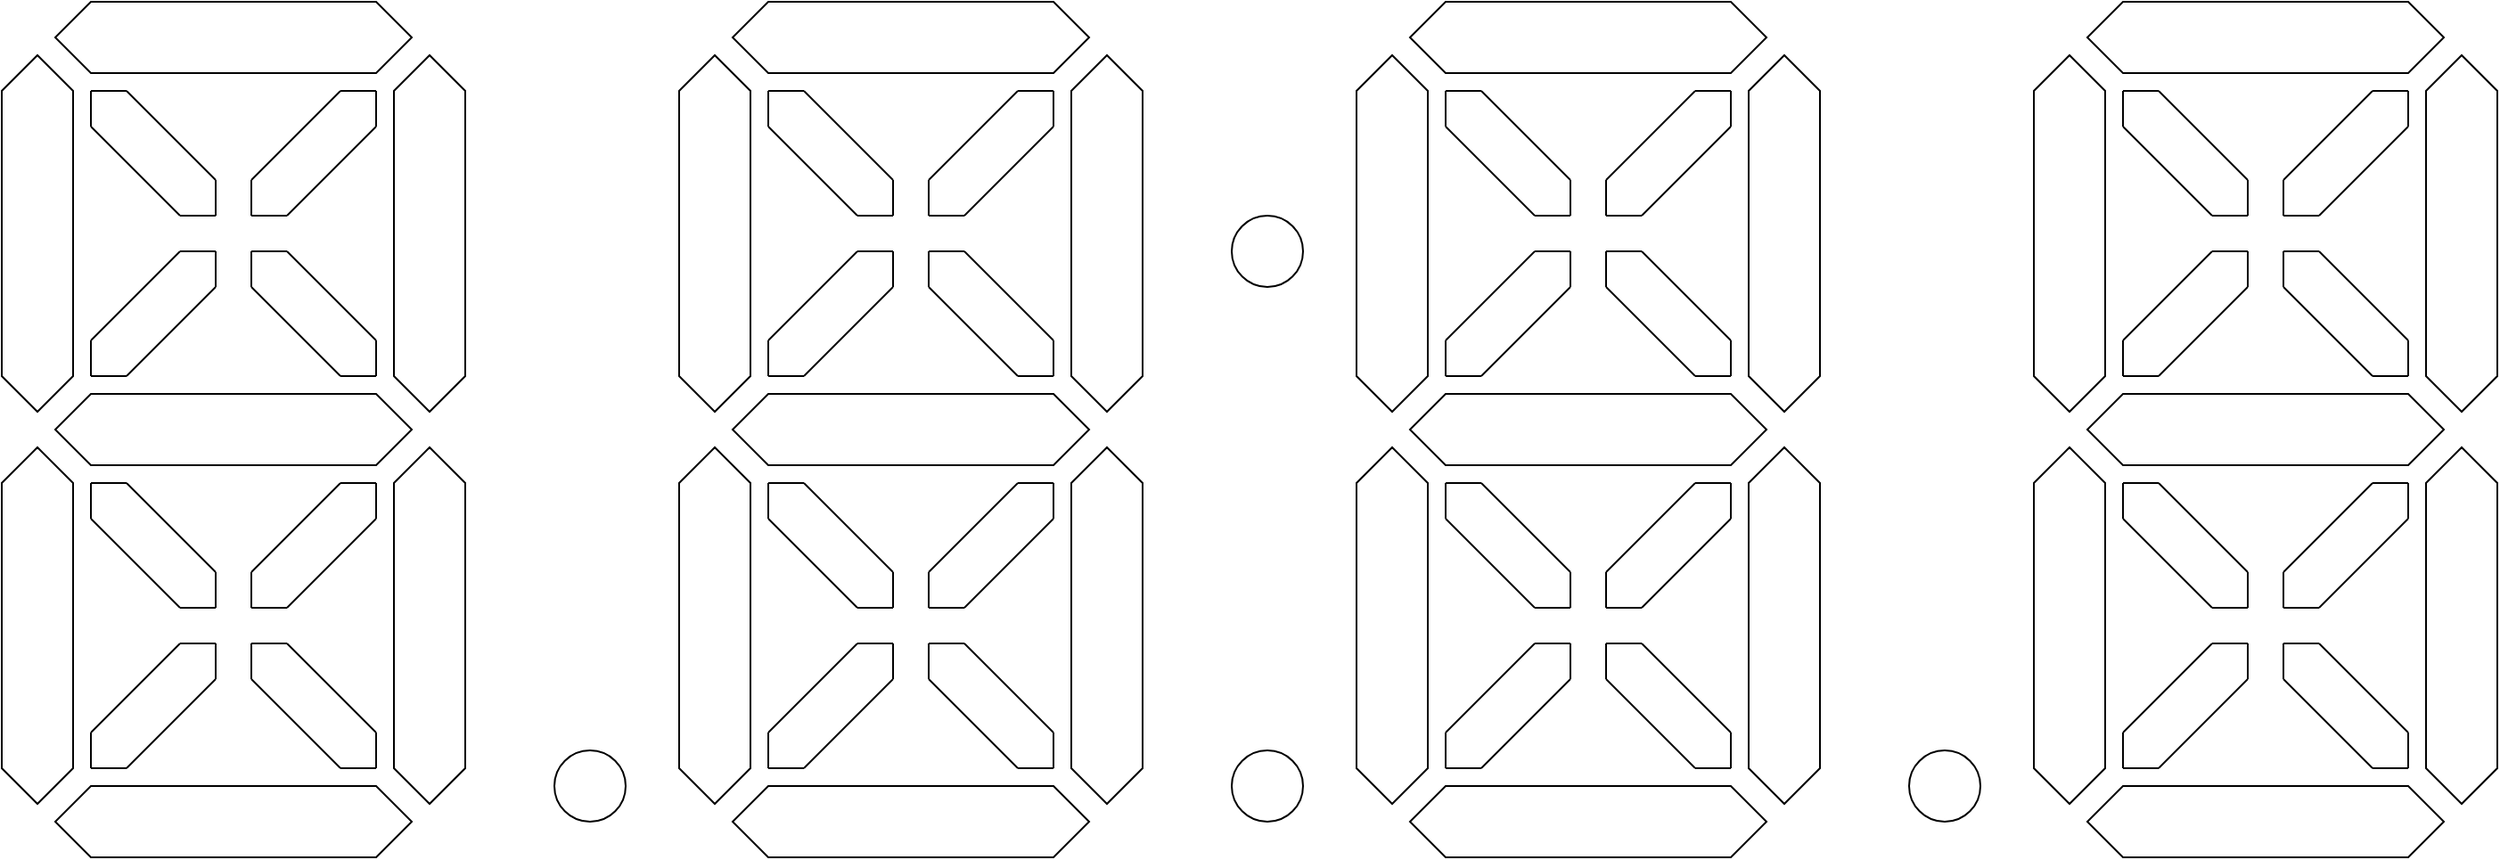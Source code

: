 <mxfile version="21.5.0" type="github">
  <diagram name="Page-1" id="Q-Yk8iKNXh53SmRI3gW5">
    <mxGraphModel dx="2200" dy="1288" grid="1" gridSize="10" guides="1" tooltips="1" connect="1" arrows="1" fold="1" page="1" pageScale="1" pageWidth="827" pageHeight="1169" math="0" shadow="0">
      <root>
        <mxCell id="0" />
        <mxCell id="1" parent="0" />
        <mxCell id="L259wKFu9ayAV8lxhYdo-257" value="" style="group" vertex="1" connectable="0" parent="1">
          <mxGeometry x="120" y="270" width="1400" height="480" as="geometry" />
        </mxCell>
        <mxCell id="L259wKFu9ayAV8lxhYdo-6" value="" style="verticalLabelPosition=bottom;verticalAlign=top;html=1;shape=hexagon;perimeter=hexagonPerimeter2;arcSize=6;size=0.1;" vertex="1" parent="L259wKFu9ayAV8lxhYdo-257">
          <mxGeometry x="30" width="200" height="40" as="geometry" />
        </mxCell>
        <mxCell id="L259wKFu9ayAV8lxhYdo-7" value="" style="verticalLabelPosition=bottom;verticalAlign=top;html=1;shape=hexagon;perimeter=hexagonPerimeter2;arcSize=6;size=0.1;rotation=90;" vertex="1" parent="L259wKFu9ayAV8lxhYdo-257">
          <mxGeometry x="-80" y="110" width="200" height="40" as="geometry" />
        </mxCell>
        <mxCell id="L259wKFu9ayAV8lxhYdo-8" value="" style="verticalLabelPosition=bottom;verticalAlign=top;html=1;shape=hexagon;perimeter=hexagonPerimeter2;arcSize=6;size=0.1;rotation=90;" vertex="1" parent="L259wKFu9ayAV8lxhYdo-257">
          <mxGeometry x="140" y="110" width="200" height="40" as="geometry" />
        </mxCell>
        <mxCell id="L259wKFu9ayAV8lxhYdo-9" value="" style="verticalLabelPosition=bottom;verticalAlign=top;html=1;shape=hexagon;perimeter=hexagonPerimeter2;arcSize=6;size=0.1;" vertex="1" parent="L259wKFu9ayAV8lxhYdo-257">
          <mxGeometry x="30" y="220" width="200" height="40" as="geometry" />
        </mxCell>
        <mxCell id="L259wKFu9ayAV8lxhYdo-10" value="" style="verticalLabelPosition=bottom;verticalAlign=top;html=1;shape=hexagon;perimeter=hexagonPerimeter2;arcSize=6;size=0.1;rotation=90;" vertex="1" parent="L259wKFu9ayAV8lxhYdo-257">
          <mxGeometry x="-80" y="330" width="200" height="40" as="geometry" />
        </mxCell>
        <mxCell id="L259wKFu9ayAV8lxhYdo-11" value="" style="verticalLabelPosition=bottom;verticalAlign=top;html=1;shape=hexagon;perimeter=hexagonPerimeter2;arcSize=6;size=0.1;rotation=90;" vertex="1" parent="L259wKFu9ayAV8lxhYdo-257">
          <mxGeometry x="140" y="330" width="200" height="40" as="geometry" />
        </mxCell>
        <mxCell id="L259wKFu9ayAV8lxhYdo-12" value="" style="verticalLabelPosition=bottom;verticalAlign=top;html=1;shape=hexagon;perimeter=hexagonPerimeter2;arcSize=6;size=0.1;" vertex="1" parent="L259wKFu9ayAV8lxhYdo-257">
          <mxGeometry x="30" y="440" width="200" height="40" as="geometry" />
        </mxCell>
        <mxCell id="L259wKFu9ayAV8lxhYdo-24" value="" style="endArrow=none;html=1;rounded=0;" edge="1" parent="L259wKFu9ayAV8lxhYdo-257">
          <mxGeometry width="50" height="50" relative="1" as="geometry">
            <mxPoint x="140" y="320" as="sourcePoint" />
            <mxPoint x="190" y="270" as="targetPoint" />
          </mxGeometry>
        </mxCell>
        <mxCell id="L259wKFu9ayAV8lxhYdo-27" value="" style="endArrow=none;html=1;rounded=0;" edge="1" parent="L259wKFu9ayAV8lxhYdo-257">
          <mxGeometry width="50" height="50" relative="1" as="geometry">
            <mxPoint x="160" y="340" as="sourcePoint" />
            <mxPoint x="210" y="290" as="targetPoint" />
          </mxGeometry>
        </mxCell>
        <mxCell id="L259wKFu9ayAV8lxhYdo-28" value="" style="endArrow=none;html=1;rounded=0;" edge="1" parent="L259wKFu9ayAV8lxhYdo-257">
          <mxGeometry width="50" height="50" relative="1" as="geometry">
            <mxPoint x="50" y="410" as="sourcePoint" />
            <mxPoint x="100" y="360" as="targetPoint" />
          </mxGeometry>
        </mxCell>
        <mxCell id="L259wKFu9ayAV8lxhYdo-29" value="" style="endArrow=none;html=1;rounded=0;" edge="1" parent="L259wKFu9ayAV8lxhYdo-257">
          <mxGeometry width="50" height="50" relative="1" as="geometry">
            <mxPoint x="70" y="430" as="sourcePoint" />
            <mxPoint x="120" y="380" as="targetPoint" />
          </mxGeometry>
        </mxCell>
        <mxCell id="L259wKFu9ayAV8lxhYdo-30" value="" style="endArrow=none;html=1;rounded=0;" edge="1" parent="L259wKFu9ayAV8lxhYdo-257">
          <mxGeometry width="50" height="50" relative="1" as="geometry">
            <mxPoint x="100" y="340" as="sourcePoint" />
            <mxPoint x="50" y="290" as="targetPoint" />
          </mxGeometry>
        </mxCell>
        <mxCell id="L259wKFu9ayAV8lxhYdo-32" value="" style="endArrow=none;html=1;rounded=0;" edge="1" parent="L259wKFu9ayAV8lxhYdo-257">
          <mxGeometry width="50" height="50" relative="1" as="geometry">
            <mxPoint x="120" y="320" as="sourcePoint" />
            <mxPoint x="70" y="270" as="targetPoint" />
          </mxGeometry>
        </mxCell>
        <mxCell id="L259wKFu9ayAV8lxhYdo-34" value="" style="endArrow=none;html=1;rounded=0;" edge="1" parent="L259wKFu9ayAV8lxhYdo-257">
          <mxGeometry width="50" height="50" relative="1" as="geometry">
            <mxPoint x="50" y="270" as="sourcePoint" />
            <mxPoint x="70" y="270" as="targetPoint" />
          </mxGeometry>
        </mxCell>
        <mxCell id="L259wKFu9ayAV8lxhYdo-35" value="" style="endArrow=none;html=1;rounded=0;" edge="1" parent="L259wKFu9ayAV8lxhYdo-257">
          <mxGeometry width="50" height="50" relative="1" as="geometry">
            <mxPoint x="190" y="270" as="sourcePoint" />
            <mxPoint x="210" y="270" as="targetPoint" />
          </mxGeometry>
        </mxCell>
        <mxCell id="L259wKFu9ayAV8lxhYdo-36" value="" style="endArrow=none;html=1;rounded=0;" edge="1" parent="L259wKFu9ayAV8lxhYdo-257">
          <mxGeometry width="50" height="50" relative="1" as="geometry">
            <mxPoint x="50" y="430" as="sourcePoint" />
            <mxPoint x="70" y="430" as="targetPoint" />
          </mxGeometry>
        </mxCell>
        <mxCell id="L259wKFu9ayAV8lxhYdo-37" value="" style="endArrow=none;html=1;rounded=0;" edge="1" parent="L259wKFu9ayAV8lxhYdo-257">
          <mxGeometry width="50" height="50" relative="1" as="geometry">
            <mxPoint x="190" y="430" as="sourcePoint" />
            <mxPoint x="210" y="430" as="targetPoint" />
          </mxGeometry>
        </mxCell>
        <mxCell id="L259wKFu9ayAV8lxhYdo-38" value="" style="endArrow=none;html=1;rounded=0;" edge="1" parent="L259wKFu9ayAV8lxhYdo-257">
          <mxGeometry width="50" height="50" relative="1" as="geometry">
            <mxPoint x="190" y="430" as="sourcePoint" />
            <mxPoint x="140" y="380" as="targetPoint" />
          </mxGeometry>
        </mxCell>
        <mxCell id="L259wKFu9ayAV8lxhYdo-39" value="" style="endArrow=none;html=1;rounded=0;" edge="1" parent="L259wKFu9ayAV8lxhYdo-257">
          <mxGeometry width="50" height="50" relative="1" as="geometry">
            <mxPoint x="210" y="410" as="sourcePoint" />
            <mxPoint x="160" y="360" as="targetPoint" />
          </mxGeometry>
        </mxCell>
        <mxCell id="L259wKFu9ayAV8lxhYdo-40" value="" style="endArrow=none;html=1;rounded=0;" edge="1" parent="L259wKFu9ayAV8lxhYdo-257">
          <mxGeometry width="50" height="50" relative="1" as="geometry">
            <mxPoint x="50" y="430" as="sourcePoint" />
            <mxPoint x="50" y="410" as="targetPoint" />
          </mxGeometry>
        </mxCell>
        <mxCell id="L259wKFu9ayAV8lxhYdo-41" value="" style="endArrow=none;html=1;rounded=0;" edge="1" parent="L259wKFu9ayAV8lxhYdo-257">
          <mxGeometry width="50" height="50" relative="1" as="geometry">
            <mxPoint x="210" y="430" as="sourcePoint" />
            <mxPoint x="210" y="410" as="targetPoint" />
          </mxGeometry>
        </mxCell>
        <mxCell id="L259wKFu9ayAV8lxhYdo-42" value="" style="endArrow=none;html=1;rounded=0;" edge="1" parent="L259wKFu9ayAV8lxhYdo-257">
          <mxGeometry width="50" height="50" relative="1" as="geometry">
            <mxPoint x="50" y="290" as="sourcePoint" />
            <mxPoint x="50" y="270" as="targetPoint" />
          </mxGeometry>
        </mxCell>
        <mxCell id="L259wKFu9ayAV8lxhYdo-43" value="" style="endArrow=none;html=1;rounded=0;" edge="1" parent="L259wKFu9ayAV8lxhYdo-257">
          <mxGeometry width="50" height="50" relative="1" as="geometry">
            <mxPoint x="210" y="290" as="sourcePoint" />
            <mxPoint x="210" y="270" as="targetPoint" />
          </mxGeometry>
        </mxCell>
        <mxCell id="L259wKFu9ayAV8lxhYdo-44" value="" style="endArrow=none;html=1;rounded=0;" edge="1" parent="L259wKFu9ayAV8lxhYdo-257">
          <mxGeometry width="50" height="50" relative="1" as="geometry">
            <mxPoint x="140" y="360" as="sourcePoint" />
            <mxPoint x="160" y="360" as="targetPoint" />
          </mxGeometry>
        </mxCell>
        <mxCell id="L259wKFu9ayAV8lxhYdo-45" value="" style="endArrow=none;html=1;rounded=0;" edge="1" parent="L259wKFu9ayAV8lxhYdo-257">
          <mxGeometry width="50" height="50" relative="1" as="geometry">
            <mxPoint x="140" y="360" as="sourcePoint" />
            <mxPoint x="140" y="380" as="targetPoint" />
          </mxGeometry>
        </mxCell>
        <mxCell id="L259wKFu9ayAV8lxhYdo-46" value="" style="endArrow=none;html=1;rounded=0;" edge="1" parent="L259wKFu9ayAV8lxhYdo-257">
          <mxGeometry width="50" height="50" relative="1" as="geometry">
            <mxPoint x="120" y="360" as="sourcePoint" />
            <mxPoint x="120" y="380" as="targetPoint" />
          </mxGeometry>
        </mxCell>
        <mxCell id="L259wKFu9ayAV8lxhYdo-48" value="" style="endArrow=none;html=1;rounded=0;" edge="1" parent="L259wKFu9ayAV8lxhYdo-257">
          <mxGeometry width="50" height="50" relative="1" as="geometry">
            <mxPoint x="140" y="320" as="sourcePoint" />
            <mxPoint x="140" y="340" as="targetPoint" />
          </mxGeometry>
        </mxCell>
        <mxCell id="L259wKFu9ayAV8lxhYdo-49" value="" style="endArrow=none;html=1;rounded=0;" edge="1" parent="L259wKFu9ayAV8lxhYdo-257">
          <mxGeometry width="50" height="50" relative="1" as="geometry">
            <mxPoint x="120" y="320" as="sourcePoint" />
            <mxPoint x="120" y="340" as="targetPoint" />
          </mxGeometry>
        </mxCell>
        <mxCell id="L259wKFu9ayAV8lxhYdo-50" value="" style="endArrow=none;html=1;rounded=0;" edge="1" parent="L259wKFu9ayAV8lxhYdo-257">
          <mxGeometry width="50" height="50" relative="1" as="geometry">
            <mxPoint x="140" y="340" as="sourcePoint" />
            <mxPoint x="160" y="340" as="targetPoint" />
          </mxGeometry>
        </mxCell>
        <mxCell id="L259wKFu9ayAV8lxhYdo-51" value="" style="endArrow=none;html=1;rounded=0;" edge="1" parent="L259wKFu9ayAV8lxhYdo-257">
          <mxGeometry width="50" height="50" relative="1" as="geometry">
            <mxPoint x="100" y="340" as="sourcePoint" />
            <mxPoint x="120" y="340" as="targetPoint" />
          </mxGeometry>
        </mxCell>
        <mxCell id="L259wKFu9ayAV8lxhYdo-52" value="" style="endArrow=none;html=1;rounded=0;" edge="1" parent="L259wKFu9ayAV8lxhYdo-257">
          <mxGeometry width="50" height="50" relative="1" as="geometry">
            <mxPoint x="100" y="360" as="sourcePoint" />
            <mxPoint x="120" y="360" as="targetPoint" />
          </mxGeometry>
        </mxCell>
        <mxCell id="L259wKFu9ayAV8lxhYdo-53" value="" style="endArrow=none;html=1;rounded=0;" edge="1" parent="L259wKFu9ayAV8lxhYdo-257">
          <mxGeometry width="50" height="50" relative="1" as="geometry">
            <mxPoint x="140" y="100" as="sourcePoint" />
            <mxPoint x="190" y="50" as="targetPoint" />
          </mxGeometry>
        </mxCell>
        <mxCell id="L259wKFu9ayAV8lxhYdo-54" value="" style="endArrow=none;html=1;rounded=0;" edge="1" parent="L259wKFu9ayAV8lxhYdo-257">
          <mxGeometry width="50" height="50" relative="1" as="geometry">
            <mxPoint x="160" y="120" as="sourcePoint" />
            <mxPoint x="210" y="70" as="targetPoint" />
          </mxGeometry>
        </mxCell>
        <mxCell id="L259wKFu9ayAV8lxhYdo-55" value="" style="endArrow=none;html=1;rounded=0;" edge="1" parent="L259wKFu9ayAV8lxhYdo-257">
          <mxGeometry width="50" height="50" relative="1" as="geometry">
            <mxPoint x="50" y="190" as="sourcePoint" />
            <mxPoint x="100" y="140" as="targetPoint" />
          </mxGeometry>
        </mxCell>
        <mxCell id="L259wKFu9ayAV8lxhYdo-56" value="" style="endArrow=none;html=1;rounded=0;" edge="1" parent="L259wKFu9ayAV8lxhYdo-257">
          <mxGeometry width="50" height="50" relative="1" as="geometry">
            <mxPoint x="70" y="210" as="sourcePoint" />
            <mxPoint x="120" y="160" as="targetPoint" />
          </mxGeometry>
        </mxCell>
        <mxCell id="L259wKFu9ayAV8lxhYdo-57" value="" style="endArrow=none;html=1;rounded=0;" edge="1" parent="L259wKFu9ayAV8lxhYdo-257">
          <mxGeometry width="50" height="50" relative="1" as="geometry">
            <mxPoint x="100" y="120" as="sourcePoint" />
            <mxPoint x="50" y="70" as="targetPoint" />
          </mxGeometry>
        </mxCell>
        <mxCell id="L259wKFu9ayAV8lxhYdo-58" value="" style="endArrow=none;html=1;rounded=0;" edge="1" parent="L259wKFu9ayAV8lxhYdo-257">
          <mxGeometry width="50" height="50" relative="1" as="geometry">
            <mxPoint x="120" y="100" as="sourcePoint" />
            <mxPoint x="70" y="50" as="targetPoint" />
          </mxGeometry>
        </mxCell>
        <mxCell id="L259wKFu9ayAV8lxhYdo-59" value="" style="endArrow=none;html=1;rounded=0;" edge="1" parent="L259wKFu9ayAV8lxhYdo-257">
          <mxGeometry width="50" height="50" relative="1" as="geometry">
            <mxPoint x="50" y="50" as="sourcePoint" />
            <mxPoint x="70" y="50" as="targetPoint" />
          </mxGeometry>
        </mxCell>
        <mxCell id="L259wKFu9ayAV8lxhYdo-60" value="" style="endArrow=none;html=1;rounded=0;" edge="1" parent="L259wKFu9ayAV8lxhYdo-257">
          <mxGeometry width="50" height="50" relative="1" as="geometry">
            <mxPoint x="190" y="50" as="sourcePoint" />
            <mxPoint x="210" y="50" as="targetPoint" />
          </mxGeometry>
        </mxCell>
        <mxCell id="L259wKFu9ayAV8lxhYdo-61" value="" style="endArrow=none;html=1;rounded=0;" edge="1" parent="L259wKFu9ayAV8lxhYdo-257">
          <mxGeometry width="50" height="50" relative="1" as="geometry">
            <mxPoint x="50" y="210" as="sourcePoint" />
            <mxPoint x="70" y="210" as="targetPoint" />
          </mxGeometry>
        </mxCell>
        <mxCell id="L259wKFu9ayAV8lxhYdo-62" value="" style="endArrow=none;html=1;rounded=0;" edge="1" parent="L259wKFu9ayAV8lxhYdo-257">
          <mxGeometry width="50" height="50" relative="1" as="geometry">
            <mxPoint x="190" y="210" as="sourcePoint" />
            <mxPoint x="210" y="210" as="targetPoint" />
          </mxGeometry>
        </mxCell>
        <mxCell id="L259wKFu9ayAV8lxhYdo-63" value="" style="endArrow=none;html=1;rounded=0;" edge="1" parent="L259wKFu9ayAV8lxhYdo-257">
          <mxGeometry width="50" height="50" relative="1" as="geometry">
            <mxPoint x="190" y="210" as="sourcePoint" />
            <mxPoint x="140" y="160" as="targetPoint" />
          </mxGeometry>
        </mxCell>
        <mxCell id="L259wKFu9ayAV8lxhYdo-64" value="" style="endArrow=none;html=1;rounded=0;" edge="1" parent="L259wKFu9ayAV8lxhYdo-257">
          <mxGeometry width="50" height="50" relative="1" as="geometry">
            <mxPoint x="210" y="190" as="sourcePoint" />
            <mxPoint x="160" y="140" as="targetPoint" />
          </mxGeometry>
        </mxCell>
        <mxCell id="L259wKFu9ayAV8lxhYdo-65" value="" style="endArrow=none;html=1;rounded=0;" edge="1" parent="L259wKFu9ayAV8lxhYdo-257">
          <mxGeometry width="50" height="50" relative="1" as="geometry">
            <mxPoint x="50" y="210" as="sourcePoint" />
            <mxPoint x="50" y="190" as="targetPoint" />
          </mxGeometry>
        </mxCell>
        <mxCell id="L259wKFu9ayAV8lxhYdo-66" value="" style="endArrow=none;html=1;rounded=0;" edge="1" parent="L259wKFu9ayAV8lxhYdo-257">
          <mxGeometry width="50" height="50" relative="1" as="geometry">
            <mxPoint x="210" y="210" as="sourcePoint" />
            <mxPoint x="210" y="190" as="targetPoint" />
          </mxGeometry>
        </mxCell>
        <mxCell id="L259wKFu9ayAV8lxhYdo-67" value="" style="endArrow=none;html=1;rounded=0;" edge="1" parent="L259wKFu9ayAV8lxhYdo-257">
          <mxGeometry width="50" height="50" relative="1" as="geometry">
            <mxPoint x="50" y="70" as="sourcePoint" />
            <mxPoint x="50" y="50" as="targetPoint" />
          </mxGeometry>
        </mxCell>
        <mxCell id="L259wKFu9ayAV8lxhYdo-68" value="" style="endArrow=none;html=1;rounded=0;" edge="1" parent="L259wKFu9ayAV8lxhYdo-257">
          <mxGeometry width="50" height="50" relative="1" as="geometry">
            <mxPoint x="210" y="70" as="sourcePoint" />
            <mxPoint x="210" y="50" as="targetPoint" />
          </mxGeometry>
        </mxCell>
        <mxCell id="L259wKFu9ayAV8lxhYdo-69" value="" style="endArrow=none;html=1;rounded=0;" edge="1" parent="L259wKFu9ayAV8lxhYdo-257">
          <mxGeometry width="50" height="50" relative="1" as="geometry">
            <mxPoint x="140" y="140" as="sourcePoint" />
            <mxPoint x="160" y="140" as="targetPoint" />
          </mxGeometry>
        </mxCell>
        <mxCell id="L259wKFu9ayAV8lxhYdo-70" value="" style="endArrow=none;html=1;rounded=0;" edge="1" parent="L259wKFu9ayAV8lxhYdo-257">
          <mxGeometry width="50" height="50" relative="1" as="geometry">
            <mxPoint x="140" y="140" as="sourcePoint" />
            <mxPoint x="140" y="160" as="targetPoint" />
          </mxGeometry>
        </mxCell>
        <mxCell id="L259wKFu9ayAV8lxhYdo-71" value="" style="endArrow=none;html=1;rounded=0;" edge="1" parent="L259wKFu9ayAV8lxhYdo-257">
          <mxGeometry width="50" height="50" relative="1" as="geometry">
            <mxPoint x="120" y="140" as="sourcePoint" />
            <mxPoint x="120" y="160" as="targetPoint" />
          </mxGeometry>
        </mxCell>
        <mxCell id="L259wKFu9ayAV8lxhYdo-72" value="" style="endArrow=none;html=1;rounded=0;" edge="1" parent="L259wKFu9ayAV8lxhYdo-257">
          <mxGeometry width="50" height="50" relative="1" as="geometry">
            <mxPoint x="140" y="100" as="sourcePoint" />
            <mxPoint x="140" y="120" as="targetPoint" />
          </mxGeometry>
        </mxCell>
        <mxCell id="L259wKFu9ayAV8lxhYdo-73" value="" style="endArrow=none;html=1;rounded=0;" edge="1" parent="L259wKFu9ayAV8lxhYdo-257">
          <mxGeometry width="50" height="50" relative="1" as="geometry">
            <mxPoint x="120" y="100" as="sourcePoint" />
            <mxPoint x="120" y="120" as="targetPoint" />
          </mxGeometry>
        </mxCell>
        <mxCell id="L259wKFu9ayAV8lxhYdo-74" value="" style="endArrow=none;html=1;rounded=0;" edge="1" parent="L259wKFu9ayAV8lxhYdo-257">
          <mxGeometry width="50" height="50" relative="1" as="geometry">
            <mxPoint x="140" y="120" as="sourcePoint" />
            <mxPoint x="160" y="120" as="targetPoint" />
          </mxGeometry>
        </mxCell>
        <mxCell id="L259wKFu9ayAV8lxhYdo-75" value="" style="endArrow=none;html=1;rounded=0;" edge="1" parent="L259wKFu9ayAV8lxhYdo-257">
          <mxGeometry width="50" height="50" relative="1" as="geometry">
            <mxPoint x="100" y="120" as="sourcePoint" />
            <mxPoint x="120" y="120" as="targetPoint" />
          </mxGeometry>
        </mxCell>
        <mxCell id="L259wKFu9ayAV8lxhYdo-76" value="" style="endArrow=none;html=1;rounded=0;" edge="1" parent="L259wKFu9ayAV8lxhYdo-257">
          <mxGeometry width="50" height="50" relative="1" as="geometry">
            <mxPoint x="100" y="140" as="sourcePoint" />
            <mxPoint x="120" y="140" as="targetPoint" />
          </mxGeometry>
        </mxCell>
        <mxCell id="L259wKFu9ayAV8lxhYdo-77" value="" style="ellipse;whiteSpace=wrap;html=1;aspect=fixed;" vertex="1" parent="L259wKFu9ayAV8lxhYdo-257">
          <mxGeometry x="310" y="420" width="40" height="40" as="geometry" />
        </mxCell>
        <mxCell id="L259wKFu9ayAV8lxhYdo-89" value="" style="verticalLabelPosition=bottom;verticalAlign=top;html=1;shape=hexagon;perimeter=hexagonPerimeter2;arcSize=6;size=0.1;" vertex="1" parent="L259wKFu9ayAV8lxhYdo-257">
          <mxGeometry x="410" width="200" height="40" as="geometry" />
        </mxCell>
        <mxCell id="L259wKFu9ayAV8lxhYdo-90" value="" style="verticalLabelPosition=bottom;verticalAlign=top;html=1;shape=hexagon;perimeter=hexagonPerimeter2;arcSize=6;size=0.1;rotation=90;" vertex="1" parent="L259wKFu9ayAV8lxhYdo-257">
          <mxGeometry x="300" y="110" width="200" height="40" as="geometry" />
        </mxCell>
        <mxCell id="L259wKFu9ayAV8lxhYdo-91" value="" style="verticalLabelPosition=bottom;verticalAlign=top;html=1;shape=hexagon;perimeter=hexagonPerimeter2;arcSize=6;size=0.1;rotation=90;" vertex="1" parent="L259wKFu9ayAV8lxhYdo-257">
          <mxGeometry x="520" y="110" width="200" height="40" as="geometry" />
        </mxCell>
        <mxCell id="L259wKFu9ayAV8lxhYdo-92" value="" style="verticalLabelPosition=bottom;verticalAlign=top;html=1;shape=hexagon;perimeter=hexagonPerimeter2;arcSize=6;size=0.1;" vertex="1" parent="L259wKFu9ayAV8lxhYdo-257">
          <mxGeometry x="410" y="220" width="200" height="40" as="geometry" />
        </mxCell>
        <mxCell id="L259wKFu9ayAV8lxhYdo-93" value="" style="verticalLabelPosition=bottom;verticalAlign=top;html=1;shape=hexagon;perimeter=hexagonPerimeter2;arcSize=6;size=0.1;rotation=90;" vertex="1" parent="L259wKFu9ayAV8lxhYdo-257">
          <mxGeometry x="300" y="330" width="200" height="40" as="geometry" />
        </mxCell>
        <mxCell id="L259wKFu9ayAV8lxhYdo-94" value="" style="verticalLabelPosition=bottom;verticalAlign=top;html=1;shape=hexagon;perimeter=hexagonPerimeter2;arcSize=6;size=0.1;rotation=90;" vertex="1" parent="L259wKFu9ayAV8lxhYdo-257">
          <mxGeometry x="520" y="330" width="200" height="40" as="geometry" />
        </mxCell>
        <mxCell id="L259wKFu9ayAV8lxhYdo-95" value="" style="verticalLabelPosition=bottom;verticalAlign=top;html=1;shape=hexagon;perimeter=hexagonPerimeter2;arcSize=6;size=0.1;" vertex="1" parent="L259wKFu9ayAV8lxhYdo-257">
          <mxGeometry x="410" y="440" width="200" height="40" as="geometry" />
        </mxCell>
        <mxCell id="L259wKFu9ayAV8lxhYdo-96" value="" style="endArrow=none;html=1;rounded=0;" edge="1" parent="L259wKFu9ayAV8lxhYdo-257">
          <mxGeometry width="50" height="50" relative="1" as="geometry">
            <mxPoint x="520" y="320" as="sourcePoint" />
            <mxPoint x="570" y="270" as="targetPoint" />
          </mxGeometry>
        </mxCell>
        <mxCell id="L259wKFu9ayAV8lxhYdo-97" value="" style="endArrow=none;html=1;rounded=0;" edge="1" parent="L259wKFu9ayAV8lxhYdo-257">
          <mxGeometry width="50" height="50" relative="1" as="geometry">
            <mxPoint x="540" y="340" as="sourcePoint" />
            <mxPoint x="590" y="290" as="targetPoint" />
          </mxGeometry>
        </mxCell>
        <mxCell id="L259wKFu9ayAV8lxhYdo-98" value="" style="endArrow=none;html=1;rounded=0;" edge="1" parent="L259wKFu9ayAV8lxhYdo-257">
          <mxGeometry width="50" height="50" relative="1" as="geometry">
            <mxPoint x="430" y="410" as="sourcePoint" />
            <mxPoint x="480" y="360" as="targetPoint" />
          </mxGeometry>
        </mxCell>
        <mxCell id="L259wKFu9ayAV8lxhYdo-99" value="" style="endArrow=none;html=1;rounded=0;" edge="1" parent="L259wKFu9ayAV8lxhYdo-257">
          <mxGeometry width="50" height="50" relative="1" as="geometry">
            <mxPoint x="450" y="430" as="sourcePoint" />
            <mxPoint x="500" y="380" as="targetPoint" />
          </mxGeometry>
        </mxCell>
        <mxCell id="L259wKFu9ayAV8lxhYdo-100" value="" style="endArrow=none;html=1;rounded=0;" edge="1" parent="L259wKFu9ayAV8lxhYdo-257">
          <mxGeometry width="50" height="50" relative="1" as="geometry">
            <mxPoint x="480" y="340" as="sourcePoint" />
            <mxPoint x="430" y="290" as="targetPoint" />
          </mxGeometry>
        </mxCell>
        <mxCell id="L259wKFu9ayAV8lxhYdo-101" value="" style="endArrow=none;html=1;rounded=0;" edge="1" parent="L259wKFu9ayAV8lxhYdo-257">
          <mxGeometry width="50" height="50" relative="1" as="geometry">
            <mxPoint x="500" y="320" as="sourcePoint" />
            <mxPoint x="450" y="270" as="targetPoint" />
          </mxGeometry>
        </mxCell>
        <mxCell id="L259wKFu9ayAV8lxhYdo-102" value="" style="endArrow=none;html=1;rounded=0;" edge="1" parent="L259wKFu9ayAV8lxhYdo-257">
          <mxGeometry width="50" height="50" relative="1" as="geometry">
            <mxPoint x="430" y="270" as="sourcePoint" />
            <mxPoint x="450" y="270" as="targetPoint" />
          </mxGeometry>
        </mxCell>
        <mxCell id="L259wKFu9ayAV8lxhYdo-103" value="" style="endArrow=none;html=1;rounded=0;" edge="1" parent="L259wKFu9ayAV8lxhYdo-257">
          <mxGeometry width="50" height="50" relative="1" as="geometry">
            <mxPoint x="570" y="270" as="sourcePoint" />
            <mxPoint x="590" y="270" as="targetPoint" />
          </mxGeometry>
        </mxCell>
        <mxCell id="L259wKFu9ayAV8lxhYdo-104" value="" style="endArrow=none;html=1;rounded=0;" edge="1" parent="L259wKFu9ayAV8lxhYdo-257">
          <mxGeometry width="50" height="50" relative="1" as="geometry">
            <mxPoint x="430" y="430" as="sourcePoint" />
            <mxPoint x="450" y="430" as="targetPoint" />
          </mxGeometry>
        </mxCell>
        <mxCell id="L259wKFu9ayAV8lxhYdo-105" value="" style="endArrow=none;html=1;rounded=0;" edge="1" parent="L259wKFu9ayAV8lxhYdo-257">
          <mxGeometry width="50" height="50" relative="1" as="geometry">
            <mxPoint x="570" y="430" as="sourcePoint" />
            <mxPoint x="590" y="430" as="targetPoint" />
          </mxGeometry>
        </mxCell>
        <mxCell id="L259wKFu9ayAV8lxhYdo-106" value="" style="endArrow=none;html=1;rounded=0;" edge="1" parent="L259wKFu9ayAV8lxhYdo-257">
          <mxGeometry width="50" height="50" relative="1" as="geometry">
            <mxPoint x="570" y="430" as="sourcePoint" />
            <mxPoint x="520" y="380" as="targetPoint" />
          </mxGeometry>
        </mxCell>
        <mxCell id="L259wKFu9ayAV8lxhYdo-107" value="" style="endArrow=none;html=1;rounded=0;" edge="1" parent="L259wKFu9ayAV8lxhYdo-257">
          <mxGeometry width="50" height="50" relative="1" as="geometry">
            <mxPoint x="590" y="410" as="sourcePoint" />
            <mxPoint x="540" y="360" as="targetPoint" />
          </mxGeometry>
        </mxCell>
        <mxCell id="L259wKFu9ayAV8lxhYdo-108" value="" style="endArrow=none;html=1;rounded=0;" edge="1" parent="L259wKFu9ayAV8lxhYdo-257">
          <mxGeometry width="50" height="50" relative="1" as="geometry">
            <mxPoint x="430" y="430" as="sourcePoint" />
            <mxPoint x="430" y="410" as="targetPoint" />
          </mxGeometry>
        </mxCell>
        <mxCell id="L259wKFu9ayAV8lxhYdo-109" value="" style="endArrow=none;html=1;rounded=0;" edge="1" parent="L259wKFu9ayAV8lxhYdo-257">
          <mxGeometry width="50" height="50" relative="1" as="geometry">
            <mxPoint x="590" y="430" as="sourcePoint" />
            <mxPoint x="590" y="410" as="targetPoint" />
          </mxGeometry>
        </mxCell>
        <mxCell id="L259wKFu9ayAV8lxhYdo-110" value="" style="endArrow=none;html=1;rounded=0;" edge="1" parent="L259wKFu9ayAV8lxhYdo-257">
          <mxGeometry width="50" height="50" relative="1" as="geometry">
            <mxPoint x="430" y="290" as="sourcePoint" />
            <mxPoint x="430" y="270" as="targetPoint" />
          </mxGeometry>
        </mxCell>
        <mxCell id="L259wKFu9ayAV8lxhYdo-111" value="" style="endArrow=none;html=1;rounded=0;" edge="1" parent="L259wKFu9ayAV8lxhYdo-257">
          <mxGeometry width="50" height="50" relative="1" as="geometry">
            <mxPoint x="590" y="290" as="sourcePoint" />
            <mxPoint x="590" y="270" as="targetPoint" />
          </mxGeometry>
        </mxCell>
        <mxCell id="L259wKFu9ayAV8lxhYdo-112" value="" style="endArrow=none;html=1;rounded=0;" edge="1" parent="L259wKFu9ayAV8lxhYdo-257">
          <mxGeometry width="50" height="50" relative="1" as="geometry">
            <mxPoint x="520" y="360" as="sourcePoint" />
            <mxPoint x="540" y="360" as="targetPoint" />
          </mxGeometry>
        </mxCell>
        <mxCell id="L259wKFu9ayAV8lxhYdo-113" value="" style="endArrow=none;html=1;rounded=0;" edge="1" parent="L259wKFu9ayAV8lxhYdo-257">
          <mxGeometry width="50" height="50" relative="1" as="geometry">
            <mxPoint x="520" y="360" as="sourcePoint" />
            <mxPoint x="520" y="380" as="targetPoint" />
          </mxGeometry>
        </mxCell>
        <mxCell id="L259wKFu9ayAV8lxhYdo-114" value="" style="endArrow=none;html=1;rounded=0;" edge="1" parent="L259wKFu9ayAV8lxhYdo-257">
          <mxGeometry width="50" height="50" relative="1" as="geometry">
            <mxPoint x="500" y="360" as="sourcePoint" />
            <mxPoint x="500" y="380" as="targetPoint" />
          </mxGeometry>
        </mxCell>
        <mxCell id="L259wKFu9ayAV8lxhYdo-115" value="" style="endArrow=none;html=1;rounded=0;" edge="1" parent="L259wKFu9ayAV8lxhYdo-257">
          <mxGeometry width="50" height="50" relative="1" as="geometry">
            <mxPoint x="520" y="320" as="sourcePoint" />
            <mxPoint x="520" y="340" as="targetPoint" />
          </mxGeometry>
        </mxCell>
        <mxCell id="L259wKFu9ayAV8lxhYdo-116" value="" style="endArrow=none;html=1;rounded=0;" edge="1" parent="L259wKFu9ayAV8lxhYdo-257">
          <mxGeometry width="50" height="50" relative="1" as="geometry">
            <mxPoint x="500" y="320" as="sourcePoint" />
            <mxPoint x="500" y="340" as="targetPoint" />
          </mxGeometry>
        </mxCell>
        <mxCell id="L259wKFu9ayAV8lxhYdo-117" value="" style="endArrow=none;html=1;rounded=0;" edge="1" parent="L259wKFu9ayAV8lxhYdo-257">
          <mxGeometry width="50" height="50" relative="1" as="geometry">
            <mxPoint x="520" y="340" as="sourcePoint" />
            <mxPoint x="540" y="340" as="targetPoint" />
          </mxGeometry>
        </mxCell>
        <mxCell id="L259wKFu9ayAV8lxhYdo-118" value="" style="endArrow=none;html=1;rounded=0;" edge="1" parent="L259wKFu9ayAV8lxhYdo-257">
          <mxGeometry width="50" height="50" relative="1" as="geometry">
            <mxPoint x="480" y="340" as="sourcePoint" />
            <mxPoint x="500" y="340" as="targetPoint" />
          </mxGeometry>
        </mxCell>
        <mxCell id="L259wKFu9ayAV8lxhYdo-119" value="" style="endArrow=none;html=1;rounded=0;" edge="1" parent="L259wKFu9ayAV8lxhYdo-257">
          <mxGeometry width="50" height="50" relative="1" as="geometry">
            <mxPoint x="480" y="360" as="sourcePoint" />
            <mxPoint x="500" y="360" as="targetPoint" />
          </mxGeometry>
        </mxCell>
        <mxCell id="L259wKFu9ayAV8lxhYdo-120" value="" style="endArrow=none;html=1;rounded=0;" edge="1" parent="L259wKFu9ayAV8lxhYdo-257">
          <mxGeometry width="50" height="50" relative="1" as="geometry">
            <mxPoint x="520" y="100" as="sourcePoint" />
            <mxPoint x="570" y="50" as="targetPoint" />
          </mxGeometry>
        </mxCell>
        <mxCell id="L259wKFu9ayAV8lxhYdo-121" value="" style="endArrow=none;html=1;rounded=0;" edge="1" parent="L259wKFu9ayAV8lxhYdo-257">
          <mxGeometry width="50" height="50" relative="1" as="geometry">
            <mxPoint x="540" y="120" as="sourcePoint" />
            <mxPoint x="590" y="70" as="targetPoint" />
          </mxGeometry>
        </mxCell>
        <mxCell id="L259wKFu9ayAV8lxhYdo-122" value="" style="endArrow=none;html=1;rounded=0;" edge="1" parent="L259wKFu9ayAV8lxhYdo-257">
          <mxGeometry width="50" height="50" relative="1" as="geometry">
            <mxPoint x="430" y="190" as="sourcePoint" />
            <mxPoint x="480" y="140" as="targetPoint" />
          </mxGeometry>
        </mxCell>
        <mxCell id="L259wKFu9ayAV8lxhYdo-123" value="" style="endArrow=none;html=1;rounded=0;" edge="1" parent="L259wKFu9ayAV8lxhYdo-257">
          <mxGeometry width="50" height="50" relative="1" as="geometry">
            <mxPoint x="450" y="210" as="sourcePoint" />
            <mxPoint x="500" y="160" as="targetPoint" />
          </mxGeometry>
        </mxCell>
        <mxCell id="L259wKFu9ayAV8lxhYdo-124" value="" style="endArrow=none;html=1;rounded=0;" edge="1" parent="L259wKFu9ayAV8lxhYdo-257">
          <mxGeometry width="50" height="50" relative="1" as="geometry">
            <mxPoint x="480" y="120" as="sourcePoint" />
            <mxPoint x="430" y="70" as="targetPoint" />
          </mxGeometry>
        </mxCell>
        <mxCell id="L259wKFu9ayAV8lxhYdo-125" value="" style="endArrow=none;html=1;rounded=0;" edge="1" parent="L259wKFu9ayAV8lxhYdo-257">
          <mxGeometry width="50" height="50" relative="1" as="geometry">
            <mxPoint x="500" y="100" as="sourcePoint" />
            <mxPoint x="450" y="50" as="targetPoint" />
          </mxGeometry>
        </mxCell>
        <mxCell id="L259wKFu9ayAV8lxhYdo-126" value="" style="endArrow=none;html=1;rounded=0;" edge="1" parent="L259wKFu9ayAV8lxhYdo-257">
          <mxGeometry width="50" height="50" relative="1" as="geometry">
            <mxPoint x="430" y="50" as="sourcePoint" />
            <mxPoint x="450" y="50" as="targetPoint" />
          </mxGeometry>
        </mxCell>
        <mxCell id="L259wKFu9ayAV8lxhYdo-127" value="" style="endArrow=none;html=1;rounded=0;" edge="1" parent="L259wKFu9ayAV8lxhYdo-257">
          <mxGeometry width="50" height="50" relative="1" as="geometry">
            <mxPoint x="570" y="50" as="sourcePoint" />
            <mxPoint x="590" y="50" as="targetPoint" />
          </mxGeometry>
        </mxCell>
        <mxCell id="L259wKFu9ayAV8lxhYdo-128" value="" style="endArrow=none;html=1;rounded=0;" edge="1" parent="L259wKFu9ayAV8lxhYdo-257">
          <mxGeometry width="50" height="50" relative="1" as="geometry">
            <mxPoint x="430" y="210" as="sourcePoint" />
            <mxPoint x="450" y="210" as="targetPoint" />
          </mxGeometry>
        </mxCell>
        <mxCell id="L259wKFu9ayAV8lxhYdo-129" value="" style="endArrow=none;html=1;rounded=0;" edge="1" parent="L259wKFu9ayAV8lxhYdo-257">
          <mxGeometry width="50" height="50" relative="1" as="geometry">
            <mxPoint x="570" y="210" as="sourcePoint" />
            <mxPoint x="590" y="210" as="targetPoint" />
          </mxGeometry>
        </mxCell>
        <mxCell id="L259wKFu9ayAV8lxhYdo-130" value="" style="endArrow=none;html=1;rounded=0;" edge="1" parent="L259wKFu9ayAV8lxhYdo-257">
          <mxGeometry width="50" height="50" relative="1" as="geometry">
            <mxPoint x="570" y="210" as="sourcePoint" />
            <mxPoint x="520" y="160" as="targetPoint" />
          </mxGeometry>
        </mxCell>
        <mxCell id="L259wKFu9ayAV8lxhYdo-131" value="" style="endArrow=none;html=1;rounded=0;" edge="1" parent="L259wKFu9ayAV8lxhYdo-257">
          <mxGeometry width="50" height="50" relative="1" as="geometry">
            <mxPoint x="590" y="190" as="sourcePoint" />
            <mxPoint x="540" y="140" as="targetPoint" />
          </mxGeometry>
        </mxCell>
        <mxCell id="L259wKFu9ayAV8lxhYdo-132" value="" style="endArrow=none;html=1;rounded=0;" edge="1" parent="L259wKFu9ayAV8lxhYdo-257">
          <mxGeometry width="50" height="50" relative="1" as="geometry">
            <mxPoint x="430" y="210" as="sourcePoint" />
            <mxPoint x="430" y="190" as="targetPoint" />
          </mxGeometry>
        </mxCell>
        <mxCell id="L259wKFu9ayAV8lxhYdo-133" value="" style="endArrow=none;html=1;rounded=0;" edge="1" parent="L259wKFu9ayAV8lxhYdo-257">
          <mxGeometry width="50" height="50" relative="1" as="geometry">
            <mxPoint x="590" y="210" as="sourcePoint" />
            <mxPoint x="590" y="190" as="targetPoint" />
          </mxGeometry>
        </mxCell>
        <mxCell id="L259wKFu9ayAV8lxhYdo-134" value="" style="endArrow=none;html=1;rounded=0;" edge="1" parent="L259wKFu9ayAV8lxhYdo-257">
          <mxGeometry width="50" height="50" relative="1" as="geometry">
            <mxPoint x="430" y="70" as="sourcePoint" />
            <mxPoint x="430" y="50" as="targetPoint" />
          </mxGeometry>
        </mxCell>
        <mxCell id="L259wKFu9ayAV8lxhYdo-135" value="" style="endArrow=none;html=1;rounded=0;" edge="1" parent="L259wKFu9ayAV8lxhYdo-257">
          <mxGeometry width="50" height="50" relative="1" as="geometry">
            <mxPoint x="590" y="70" as="sourcePoint" />
            <mxPoint x="590" y="50" as="targetPoint" />
          </mxGeometry>
        </mxCell>
        <mxCell id="L259wKFu9ayAV8lxhYdo-136" value="" style="endArrow=none;html=1;rounded=0;" edge="1" parent="L259wKFu9ayAV8lxhYdo-257">
          <mxGeometry width="50" height="50" relative="1" as="geometry">
            <mxPoint x="520" y="140" as="sourcePoint" />
            <mxPoint x="540" y="140" as="targetPoint" />
          </mxGeometry>
        </mxCell>
        <mxCell id="L259wKFu9ayAV8lxhYdo-137" value="" style="endArrow=none;html=1;rounded=0;" edge="1" parent="L259wKFu9ayAV8lxhYdo-257">
          <mxGeometry width="50" height="50" relative="1" as="geometry">
            <mxPoint x="520" y="140" as="sourcePoint" />
            <mxPoint x="520" y="160" as="targetPoint" />
          </mxGeometry>
        </mxCell>
        <mxCell id="L259wKFu9ayAV8lxhYdo-138" value="" style="endArrow=none;html=1;rounded=0;" edge="1" parent="L259wKFu9ayAV8lxhYdo-257">
          <mxGeometry width="50" height="50" relative="1" as="geometry">
            <mxPoint x="500" y="140" as="sourcePoint" />
            <mxPoint x="500" y="160" as="targetPoint" />
          </mxGeometry>
        </mxCell>
        <mxCell id="L259wKFu9ayAV8lxhYdo-139" value="" style="endArrow=none;html=1;rounded=0;" edge="1" parent="L259wKFu9ayAV8lxhYdo-257">
          <mxGeometry width="50" height="50" relative="1" as="geometry">
            <mxPoint x="520" y="100" as="sourcePoint" />
            <mxPoint x="520" y="120" as="targetPoint" />
          </mxGeometry>
        </mxCell>
        <mxCell id="L259wKFu9ayAV8lxhYdo-140" value="" style="endArrow=none;html=1;rounded=0;" edge="1" parent="L259wKFu9ayAV8lxhYdo-257">
          <mxGeometry width="50" height="50" relative="1" as="geometry">
            <mxPoint x="500" y="100" as="sourcePoint" />
            <mxPoint x="500" y="120" as="targetPoint" />
          </mxGeometry>
        </mxCell>
        <mxCell id="L259wKFu9ayAV8lxhYdo-141" value="" style="endArrow=none;html=1;rounded=0;" edge="1" parent="L259wKFu9ayAV8lxhYdo-257">
          <mxGeometry width="50" height="50" relative="1" as="geometry">
            <mxPoint x="520" y="120" as="sourcePoint" />
            <mxPoint x="540" y="120" as="targetPoint" />
          </mxGeometry>
        </mxCell>
        <mxCell id="L259wKFu9ayAV8lxhYdo-142" value="" style="endArrow=none;html=1;rounded=0;" edge="1" parent="L259wKFu9ayAV8lxhYdo-257">
          <mxGeometry width="50" height="50" relative="1" as="geometry">
            <mxPoint x="480" y="120" as="sourcePoint" />
            <mxPoint x="500" y="120" as="targetPoint" />
          </mxGeometry>
        </mxCell>
        <mxCell id="L259wKFu9ayAV8lxhYdo-143" value="" style="endArrow=none;html=1;rounded=0;" edge="1" parent="L259wKFu9ayAV8lxhYdo-257">
          <mxGeometry width="50" height="50" relative="1" as="geometry">
            <mxPoint x="480" y="140" as="sourcePoint" />
            <mxPoint x="500" y="140" as="targetPoint" />
          </mxGeometry>
        </mxCell>
        <mxCell id="L259wKFu9ayAV8lxhYdo-144" value="" style="ellipse;whiteSpace=wrap;html=1;aspect=fixed;" vertex="1" parent="L259wKFu9ayAV8lxhYdo-257">
          <mxGeometry x="690" y="420" width="40" height="40" as="geometry" />
        </mxCell>
        <mxCell id="L259wKFu9ayAV8lxhYdo-145" value="" style="verticalLabelPosition=bottom;verticalAlign=top;html=1;shape=hexagon;perimeter=hexagonPerimeter2;arcSize=6;size=0.1;" vertex="1" parent="L259wKFu9ayAV8lxhYdo-257">
          <mxGeometry x="790" width="200" height="40" as="geometry" />
        </mxCell>
        <mxCell id="L259wKFu9ayAV8lxhYdo-146" value="" style="verticalLabelPosition=bottom;verticalAlign=top;html=1;shape=hexagon;perimeter=hexagonPerimeter2;arcSize=6;size=0.1;rotation=90;" vertex="1" parent="L259wKFu9ayAV8lxhYdo-257">
          <mxGeometry x="680" y="110" width="200" height="40" as="geometry" />
        </mxCell>
        <mxCell id="L259wKFu9ayAV8lxhYdo-147" value="" style="verticalLabelPosition=bottom;verticalAlign=top;html=1;shape=hexagon;perimeter=hexagonPerimeter2;arcSize=6;size=0.1;rotation=90;" vertex="1" parent="L259wKFu9ayAV8lxhYdo-257">
          <mxGeometry x="900" y="110" width="200" height="40" as="geometry" />
        </mxCell>
        <mxCell id="L259wKFu9ayAV8lxhYdo-148" value="" style="verticalLabelPosition=bottom;verticalAlign=top;html=1;shape=hexagon;perimeter=hexagonPerimeter2;arcSize=6;size=0.1;" vertex="1" parent="L259wKFu9ayAV8lxhYdo-257">
          <mxGeometry x="790" y="220" width="200" height="40" as="geometry" />
        </mxCell>
        <mxCell id="L259wKFu9ayAV8lxhYdo-149" value="" style="verticalLabelPosition=bottom;verticalAlign=top;html=1;shape=hexagon;perimeter=hexagonPerimeter2;arcSize=6;size=0.1;rotation=90;" vertex="1" parent="L259wKFu9ayAV8lxhYdo-257">
          <mxGeometry x="680" y="330" width="200" height="40" as="geometry" />
        </mxCell>
        <mxCell id="L259wKFu9ayAV8lxhYdo-150" value="" style="verticalLabelPosition=bottom;verticalAlign=top;html=1;shape=hexagon;perimeter=hexagonPerimeter2;arcSize=6;size=0.1;rotation=90;" vertex="1" parent="L259wKFu9ayAV8lxhYdo-257">
          <mxGeometry x="900" y="330" width="200" height="40" as="geometry" />
        </mxCell>
        <mxCell id="L259wKFu9ayAV8lxhYdo-151" value="" style="verticalLabelPosition=bottom;verticalAlign=top;html=1;shape=hexagon;perimeter=hexagonPerimeter2;arcSize=6;size=0.1;" vertex="1" parent="L259wKFu9ayAV8lxhYdo-257">
          <mxGeometry x="790" y="440" width="200" height="40" as="geometry" />
        </mxCell>
        <mxCell id="L259wKFu9ayAV8lxhYdo-152" value="" style="endArrow=none;html=1;rounded=0;" edge="1" parent="L259wKFu9ayAV8lxhYdo-257">
          <mxGeometry width="50" height="50" relative="1" as="geometry">
            <mxPoint x="900" y="320" as="sourcePoint" />
            <mxPoint x="950" y="270" as="targetPoint" />
          </mxGeometry>
        </mxCell>
        <mxCell id="L259wKFu9ayAV8lxhYdo-153" value="" style="endArrow=none;html=1;rounded=0;" edge="1" parent="L259wKFu9ayAV8lxhYdo-257">
          <mxGeometry width="50" height="50" relative="1" as="geometry">
            <mxPoint x="920" y="340" as="sourcePoint" />
            <mxPoint x="970" y="290" as="targetPoint" />
          </mxGeometry>
        </mxCell>
        <mxCell id="L259wKFu9ayAV8lxhYdo-154" value="" style="endArrow=none;html=1;rounded=0;" edge="1" parent="L259wKFu9ayAV8lxhYdo-257">
          <mxGeometry width="50" height="50" relative="1" as="geometry">
            <mxPoint x="810" y="410" as="sourcePoint" />
            <mxPoint x="860" y="360" as="targetPoint" />
          </mxGeometry>
        </mxCell>
        <mxCell id="L259wKFu9ayAV8lxhYdo-155" value="" style="endArrow=none;html=1;rounded=0;" edge="1" parent="L259wKFu9ayAV8lxhYdo-257">
          <mxGeometry width="50" height="50" relative="1" as="geometry">
            <mxPoint x="830" y="430" as="sourcePoint" />
            <mxPoint x="880" y="380" as="targetPoint" />
          </mxGeometry>
        </mxCell>
        <mxCell id="L259wKFu9ayAV8lxhYdo-156" value="" style="endArrow=none;html=1;rounded=0;" edge="1" parent="L259wKFu9ayAV8lxhYdo-257">
          <mxGeometry width="50" height="50" relative="1" as="geometry">
            <mxPoint x="860" y="340" as="sourcePoint" />
            <mxPoint x="810" y="290" as="targetPoint" />
          </mxGeometry>
        </mxCell>
        <mxCell id="L259wKFu9ayAV8lxhYdo-157" value="" style="endArrow=none;html=1;rounded=0;" edge="1" parent="L259wKFu9ayAV8lxhYdo-257">
          <mxGeometry width="50" height="50" relative="1" as="geometry">
            <mxPoint x="880" y="320" as="sourcePoint" />
            <mxPoint x="830" y="270" as="targetPoint" />
          </mxGeometry>
        </mxCell>
        <mxCell id="L259wKFu9ayAV8lxhYdo-158" value="" style="endArrow=none;html=1;rounded=0;" edge="1" parent="L259wKFu9ayAV8lxhYdo-257">
          <mxGeometry width="50" height="50" relative="1" as="geometry">
            <mxPoint x="810" y="270" as="sourcePoint" />
            <mxPoint x="830" y="270" as="targetPoint" />
          </mxGeometry>
        </mxCell>
        <mxCell id="L259wKFu9ayAV8lxhYdo-159" value="" style="endArrow=none;html=1;rounded=0;" edge="1" parent="L259wKFu9ayAV8lxhYdo-257">
          <mxGeometry width="50" height="50" relative="1" as="geometry">
            <mxPoint x="950" y="270" as="sourcePoint" />
            <mxPoint x="970" y="270" as="targetPoint" />
          </mxGeometry>
        </mxCell>
        <mxCell id="L259wKFu9ayAV8lxhYdo-160" value="" style="endArrow=none;html=1;rounded=0;" edge="1" parent="L259wKFu9ayAV8lxhYdo-257">
          <mxGeometry width="50" height="50" relative="1" as="geometry">
            <mxPoint x="810" y="430" as="sourcePoint" />
            <mxPoint x="830" y="430" as="targetPoint" />
          </mxGeometry>
        </mxCell>
        <mxCell id="L259wKFu9ayAV8lxhYdo-161" value="" style="endArrow=none;html=1;rounded=0;" edge="1" parent="L259wKFu9ayAV8lxhYdo-257">
          <mxGeometry width="50" height="50" relative="1" as="geometry">
            <mxPoint x="950" y="430" as="sourcePoint" />
            <mxPoint x="970" y="430" as="targetPoint" />
          </mxGeometry>
        </mxCell>
        <mxCell id="L259wKFu9ayAV8lxhYdo-162" value="" style="endArrow=none;html=1;rounded=0;" edge="1" parent="L259wKFu9ayAV8lxhYdo-257">
          <mxGeometry width="50" height="50" relative="1" as="geometry">
            <mxPoint x="950" y="430" as="sourcePoint" />
            <mxPoint x="900" y="380" as="targetPoint" />
          </mxGeometry>
        </mxCell>
        <mxCell id="L259wKFu9ayAV8lxhYdo-163" value="" style="endArrow=none;html=1;rounded=0;" edge="1" parent="L259wKFu9ayAV8lxhYdo-257">
          <mxGeometry width="50" height="50" relative="1" as="geometry">
            <mxPoint x="970" y="410" as="sourcePoint" />
            <mxPoint x="920" y="360" as="targetPoint" />
          </mxGeometry>
        </mxCell>
        <mxCell id="L259wKFu9ayAV8lxhYdo-164" value="" style="endArrow=none;html=1;rounded=0;" edge="1" parent="L259wKFu9ayAV8lxhYdo-257">
          <mxGeometry width="50" height="50" relative="1" as="geometry">
            <mxPoint x="810" y="430" as="sourcePoint" />
            <mxPoint x="810" y="410" as="targetPoint" />
          </mxGeometry>
        </mxCell>
        <mxCell id="L259wKFu9ayAV8lxhYdo-165" value="" style="endArrow=none;html=1;rounded=0;" edge="1" parent="L259wKFu9ayAV8lxhYdo-257">
          <mxGeometry width="50" height="50" relative="1" as="geometry">
            <mxPoint x="970" y="430" as="sourcePoint" />
            <mxPoint x="970" y="410" as="targetPoint" />
          </mxGeometry>
        </mxCell>
        <mxCell id="L259wKFu9ayAV8lxhYdo-166" value="" style="endArrow=none;html=1;rounded=0;" edge="1" parent="L259wKFu9ayAV8lxhYdo-257">
          <mxGeometry width="50" height="50" relative="1" as="geometry">
            <mxPoint x="810" y="290" as="sourcePoint" />
            <mxPoint x="810" y="270" as="targetPoint" />
          </mxGeometry>
        </mxCell>
        <mxCell id="L259wKFu9ayAV8lxhYdo-167" value="" style="endArrow=none;html=1;rounded=0;" edge="1" parent="L259wKFu9ayAV8lxhYdo-257">
          <mxGeometry width="50" height="50" relative="1" as="geometry">
            <mxPoint x="970" y="290" as="sourcePoint" />
            <mxPoint x="970" y="270" as="targetPoint" />
          </mxGeometry>
        </mxCell>
        <mxCell id="L259wKFu9ayAV8lxhYdo-168" value="" style="endArrow=none;html=1;rounded=0;" edge="1" parent="L259wKFu9ayAV8lxhYdo-257">
          <mxGeometry width="50" height="50" relative="1" as="geometry">
            <mxPoint x="900" y="360" as="sourcePoint" />
            <mxPoint x="920" y="360" as="targetPoint" />
          </mxGeometry>
        </mxCell>
        <mxCell id="L259wKFu9ayAV8lxhYdo-169" value="" style="endArrow=none;html=1;rounded=0;" edge="1" parent="L259wKFu9ayAV8lxhYdo-257">
          <mxGeometry width="50" height="50" relative="1" as="geometry">
            <mxPoint x="900" y="360" as="sourcePoint" />
            <mxPoint x="900" y="380" as="targetPoint" />
          </mxGeometry>
        </mxCell>
        <mxCell id="L259wKFu9ayAV8lxhYdo-170" value="" style="endArrow=none;html=1;rounded=0;" edge="1" parent="L259wKFu9ayAV8lxhYdo-257">
          <mxGeometry width="50" height="50" relative="1" as="geometry">
            <mxPoint x="880" y="360" as="sourcePoint" />
            <mxPoint x="880" y="380" as="targetPoint" />
          </mxGeometry>
        </mxCell>
        <mxCell id="L259wKFu9ayAV8lxhYdo-171" value="" style="endArrow=none;html=1;rounded=0;" edge="1" parent="L259wKFu9ayAV8lxhYdo-257">
          <mxGeometry width="50" height="50" relative="1" as="geometry">
            <mxPoint x="900" y="320" as="sourcePoint" />
            <mxPoint x="900" y="340" as="targetPoint" />
          </mxGeometry>
        </mxCell>
        <mxCell id="L259wKFu9ayAV8lxhYdo-172" value="" style="endArrow=none;html=1;rounded=0;" edge="1" parent="L259wKFu9ayAV8lxhYdo-257">
          <mxGeometry width="50" height="50" relative="1" as="geometry">
            <mxPoint x="880" y="320" as="sourcePoint" />
            <mxPoint x="880" y="340" as="targetPoint" />
          </mxGeometry>
        </mxCell>
        <mxCell id="L259wKFu9ayAV8lxhYdo-173" value="" style="endArrow=none;html=1;rounded=0;" edge="1" parent="L259wKFu9ayAV8lxhYdo-257">
          <mxGeometry width="50" height="50" relative="1" as="geometry">
            <mxPoint x="900" y="340" as="sourcePoint" />
            <mxPoint x="920" y="340" as="targetPoint" />
          </mxGeometry>
        </mxCell>
        <mxCell id="L259wKFu9ayAV8lxhYdo-174" value="" style="endArrow=none;html=1;rounded=0;" edge="1" parent="L259wKFu9ayAV8lxhYdo-257">
          <mxGeometry width="50" height="50" relative="1" as="geometry">
            <mxPoint x="860" y="340" as="sourcePoint" />
            <mxPoint x="880" y="340" as="targetPoint" />
          </mxGeometry>
        </mxCell>
        <mxCell id="L259wKFu9ayAV8lxhYdo-175" value="" style="endArrow=none;html=1;rounded=0;" edge="1" parent="L259wKFu9ayAV8lxhYdo-257">
          <mxGeometry width="50" height="50" relative="1" as="geometry">
            <mxPoint x="860" y="360" as="sourcePoint" />
            <mxPoint x="880" y="360" as="targetPoint" />
          </mxGeometry>
        </mxCell>
        <mxCell id="L259wKFu9ayAV8lxhYdo-176" value="" style="endArrow=none;html=1;rounded=0;" edge="1" parent="L259wKFu9ayAV8lxhYdo-257">
          <mxGeometry width="50" height="50" relative="1" as="geometry">
            <mxPoint x="900" y="100" as="sourcePoint" />
            <mxPoint x="950" y="50" as="targetPoint" />
          </mxGeometry>
        </mxCell>
        <mxCell id="L259wKFu9ayAV8lxhYdo-177" value="" style="endArrow=none;html=1;rounded=0;" edge="1" parent="L259wKFu9ayAV8lxhYdo-257">
          <mxGeometry width="50" height="50" relative="1" as="geometry">
            <mxPoint x="920" y="120" as="sourcePoint" />
            <mxPoint x="970" y="70" as="targetPoint" />
          </mxGeometry>
        </mxCell>
        <mxCell id="L259wKFu9ayAV8lxhYdo-178" value="" style="endArrow=none;html=1;rounded=0;" edge="1" parent="L259wKFu9ayAV8lxhYdo-257">
          <mxGeometry width="50" height="50" relative="1" as="geometry">
            <mxPoint x="810" y="190" as="sourcePoint" />
            <mxPoint x="860" y="140" as="targetPoint" />
          </mxGeometry>
        </mxCell>
        <mxCell id="L259wKFu9ayAV8lxhYdo-179" value="" style="endArrow=none;html=1;rounded=0;" edge="1" parent="L259wKFu9ayAV8lxhYdo-257">
          <mxGeometry width="50" height="50" relative="1" as="geometry">
            <mxPoint x="830" y="210" as="sourcePoint" />
            <mxPoint x="880" y="160" as="targetPoint" />
          </mxGeometry>
        </mxCell>
        <mxCell id="L259wKFu9ayAV8lxhYdo-180" value="" style="endArrow=none;html=1;rounded=0;" edge="1" parent="L259wKFu9ayAV8lxhYdo-257">
          <mxGeometry width="50" height="50" relative="1" as="geometry">
            <mxPoint x="860" y="120" as="sourcePoint" />
            <mxPoint x="810" y="70" as="targetPoint" />
          </mxGeometry>
        </mxCell>
        <mxCell id="L259wKFu9ayAV8lxhYdo-181" value="" style="endArrow=none;html=1;rounded=0;" edge="1" parent="L259wKFu9ayAV8lxhYdo-257">
          <mxGeometry width="50" height="50" relative="1" as="geometry">
            <mxPoint x="880" y="100" as="sourcePoint" />
            <mxPoint x="830" y="50" as="targetPoint" />
          </mxGeometry>
        </mxCell>
        <mxCell id="L259wKFu9ayAV8lxhYdo-182" value="" style="endArrow=none;html=1;rounded=0;" edge="1" parent="L259wKFu9ayAV8lxhYdo-257">
          <mxGeometry width="50" height="50" relative="1" as="geometry">
            <mxPoint x="810" y="50" as="sourcePoint" />
            <mxPoint x="830" y="50" as="targetPoint" />
          </mxGeometry>
        </mxCell>
        <mxCell id="L259wKFu9ayAV8lxhYdo-183" value="" style="endArrow=none;html=1;rounded=0;" edge="1" parent="L259wKFu9ayAV8lxhYdo-257">
          <mxGeometry width="50" height="50" relative="1" as="geometry">
            <mxPoint x="950" y="50" as="sourcePoint" />
            <mxPoint x="970" y="50" as="targetPoint" />
          </mxGeometry>
        </mxCell>
        <mxCell id="L259wKFu9ayAV8lxhYdo-184" value="" style="endArrow=none;html=1;rounded=0;" edge="1" parent="L259wKFu9ayAV8lxhYdo-257">
          <mxGeometry width="50" height="50" relative="1" as="geometry">
            <mxPoint x="810" y="210" as="sourcePoint" />
            <mxPoint x="830" y="210" as="targetPoint" />
          </mxGeometry>
        </mxCell>
        <mxCell id="L259wKFu9ayAV8lxhYdo-185" value="" style="endArrow=none;html=1;rounded=0;" edge="1" parent="L259wKFu9ayAV8lxhYdo-257">
          <mxGeometry width="50" height="50" relative="1" as="geometry">
            <mxPoint x="950" y="210" as="sourcePoint" />
            <mxPoint x="970" y="210" as="targetPoint" />
          </mxGeometry>
        </mxCell>
        <mxCell id="L259wKFu9ayAV8lxhYdo-186" value="" style="endArrow=none;html=1;rounded=0;" edge="1" parent="L259wKFu9ayAV8lxhYdo-257">
          <mxGeometry width="50" height="50" relative="1" as="geometry">
            <mxPoint x="950" y="210" as="sourcePoint" />
            <mxPoint x="900" y="160" as="targetPoint" />
          </mxGeometry>
        </mxCell>
        <mxCell id="L259wKFu9ayAV8lxhYdo-187" value="" style="endArrow=none;html=1;rounded=0;" edge="1" parent="L259wKFu9ayAV8lxhYdo-257">
          <mxGeometry width="50" height="50" relative="1" as="geometry">
            <mxPoint x="970" y="190" as="sourcePoint" />
            <mxPoint x="920" y="140" as="targetPoint" />
          </mxGeometry>
        </mxCell>
        <mxCell id="L259wKFu9ayAV8lxhYdo-188" value="" style="endArrow=none;html=1;rounded=0;" edge="1" parent="L259wKFu9ayAV8lxhYdo-257">
          <mxGeometry width="50" height="50" relative="1" as="geometry">
            <mxPoint x="810" y="210" as="sourcePoint" />
            <mxPoint x="810" y="190" as="targetPoint" />
          </mxGeometry>
        </mxCell>
        <mxCell id="L259wKFu9ayAV8lxhYdo-189" value="" style="endArrow=none;html=1;rounded=0;" edge="1" parent="L259wKFu9ayAV8lxhYdo-257">
          <mxGeometry width="50" height="50" relative="1" as="geometry">
            <mxPoint x="970" y="210" as="sourcePoint" />
            <mxPoint x="970" y="190" as="targetPoint" />
          </mxGeometry>
        </mxCell>
        <mxCell id="L259wKFu9ayAV8lxhYdo-190" value="" style="endArrow=none;html=1;rounded=0;" edge="1" parent="L259wKFu9ayAV8lxhYdo-257">
          <mxGeometry width="50" height="50" relative="1" as="geometry">
            <mxPoint x="810" y="70" as="sourcePoint" />
            <mxPoint x="810" y="50" as="targetPoint" />
          </mxGeometry>
        </mxCell>
        <mxCell id="L259wKFu9ayAV8lxhYdo-191" value="" style="endArrow=none;html=1;rounded=0;" edge="1" parent="L259wKFu9ayAV8lxhYdo-257">
          <mxGeometry width="50" height="50" relative="1" as="geometry">
            <mxPoint x="970" y="70" as="sourcePoint" />
            <mxPoint x="970" y="50" as="targetPoint" />
          </mxGeometry>
        </mxCell>
        <mxCell id="L259wKFu9ayAV8lxhYdo-192" value="" style="endArrow=none;html=1;rounded=0;" edge="1" parent="L259wKFu9ayAV8lxhYdo-257">
          <mxGeometry width="50" height="50" relative="1" as="geometry">
            <mxPoint x="900" y="140" as="sourcePoint" />
            <mxPoint x="920" y="140" as="targetPoint" />
          </mxGeometry>
        </mxCell>
        <mxCell id="L259wKFu9ayAV8lxhYdo-193" value="" style="endArrow=none;html=1;rounded=0;" edge="1" parent="L259wKFu9ayAV8lxhYdo-257">
          <mxGeometry width="50" height="50" relative="1" as="geometry">
            <mxPoint x="900" y="140" as="sourcePoint" />
            <mxPoint x="900" y="160" as="targetPoint" />
          </mxGeometry>
        </mxCell>
        <mxCell id="L259wKFu9ayAV8lxhYdo-194" value="" style="endArrow=none;html=1;rounded=0;" edge="1" parent="L259wKFu9ayAV8lxhYdo-257">
          <mxGeometry width="50" height="50" relative="1" as="geometry">
            <mxPoint x="880" y="140" as="sourcePoint" />
            <mxPoint x="880" y="160" as="targetPoint" />
          </mxGeometry>
        </mxCell>
        <mxCell id="L259wKFu9ayAV8lxhYdo-195" value="" style="endArrow=none;html=1;rounded=0;" edge="1" parent="L259wKFu9ayAV8lxhYdo-257">
          <mxGeometry width="50" height="50" relative="1" as="geometry">
            <mxPoint x="900" y="100" as="sourcePoint" />
            <mxPoint x="900" y="120" as="targetPoint" />
          </mxGeometry>
        </mxCell>
        <mxCell id="L259wKFu9ayAV8lxhYdo-196" value="" style="endArrow=none;html=1;rounded=0;" edge="1" parent="L259wKFu9ayAV8lxhYdo-257">
          <mxGeometry width="50" height="50" relative="1" as="geometry">
            <mxPoint x="880" y="100" as="sourcePoint" />
            <mxPoint x="880" y="120" as="targetPoint" />
          </mxGeometry>
        </mxCell>
        <mxCell id="L259wKFu9ayAV8lxhYdo-197" value="" style="endArrow=none;html=1;rounded=0;" edge="1" parent="L259wKFu9ayAV8lxhYdo-257">
          <mxGeometry width="50" height="50" relative="1" as="geometry">
            <mxPoint x="900" y="120" as="sourcePoint" />
            <mxPoint x="920" y="120" as="targetPoint" />
          </mxGeometry>
        </mxCell>
        <mxCell id="L259wKFu9ayAV8lxhYdo-198" value="" style="endArrow=none;html=1;rounded=0;" edge="1" parent="L259wKFu9ayAV8lxhYdo-257">
          <mxGeometry width="50" height="50" relative="1" as="geometry">
            <mxPoint x="860" y="120" as="sourcePoint" />
            <mxPoint x="880" y="120" as="targetPoint" />
          </mxGeometry>
        </mxCell>
        <mxCell id="L259wKFu9ayAV8lxhYdo-199" value="" style="endArrow=none;html=1;rounded=0;" edge="1" parent="L259wKFu9ayAV8lxhYdo-257">
          <mxGeometry width="50" height="50" relative="1" as="geometry">
            <mxPoint x="860" y="140" as="sourcePoint" />
            <mxPoint x="880" y="140" as="targetPoint" />
          </mxGeometry>
        </mxCell>
        <mxCell id="L259wKFu9ayAV8lxhYdo-200" value="" style="ellipse;whiteSpace=wrap;html=1;aspect=fixed;" vertex="1" parent="L259wKFu9ayAV8lxhYdo-257">
          <mxGeometry x="1070" y="420" width="40" height="40" as="geometry" />
        </mxCell>
        <mxCell id="L259wKFu9ayAV8lxhYdo-201" value="" style="verticalLabelPosition=bottom;verticalAlign=top;html=1;shape=hexagon;perimeter=hexagonPerimeter2;arcSize=6;size=0.1;" vertex="1" parent="L259wKFu9ayAV8lxhYdo-257">
          <mxGeometry x="1170" width="200" height="40" as="geometry" />
        </mxCell>
        <mxCell id="L259wKFu9ayAV8lxhYdo-202" value="" style="verticalLabelPosition=bottom;verticalAlign=top;html=1;shape=hexagon;perimeter=hexagonPerimeter2;arcSize=6;size=0.1;rotation=90;" vertex="1" parent="L259wKFu9ayAV8lxhYdo-257">
          <mxGeometry x="1060" y="110" width="200" height="40" as="geometry" />
        </mxCell>
        <mxCell id="L259wKFu9ayAV8lxhYdo-203" value="" style="verticalLabelPosition=bottom;verticalAlign=top;html=1;shape=hexagon;perimeter=hexagonPerimeter2;arcSize=6;size=0.1;rotation=90;" vertex="1" parent="L259wKFu9ayAV8lxhYdo-257">
          <mxGeometry x="1280" y="110" width="200" height="40" as="geometry" />
        </mxCell>
        <mxCell id="L259wKFu9ayAV8lxhYdo-204" value="" style="verticalLabelPosition=bottom;verticalAlign=top;html=1;shape=hexagon;perimeter=hexagonPerimeter2;arcSize=6;size=0.1;" vertex="1" parent="L259wKFu9ayAV8lxhYdo-257">
          <mxGeometry x="1170" y="220" width="200" height="40" as="geometry" />
        </mxCell>
        <mxCell id="L259wKFu9ayAV8lxhYdo-205" value="" style="verticalLabelPosition=bottom;verticalAlign=top;html=1;shape=hexagon;perimeter=hexagonPerimeter2;arcSize=6;size=0.1;rotation=90;" vertex="1" parent="L259wKFu9ayAV8lxhYdo-257">
          <mxGeometry x="1060" y="330" width="200" height="40" as="geometry" />
        </mxCell>
        <mxCell id="L259wKFu9ayAV8lxhYdo-206" value="" style="verticalLabelPosition=bottom;verticalAlign=top;html=1;shape=hexagon;perimeter=hexagonPerimeter2;arcSize=6;size=0.1;rotation=90;" vertex="1" parent="L259wKFu9ayAV8lxhYdo-257">
          <mxGeometry x="1280" y="330" width="200" height="40" as="geometry" />
        </mxCell>
        <mxCell id="L259wKFu9ayAV8lxhYdo-207" value="" style="verticalLabelPosition=bottom;verticalAlign=top;html=1;shape=hexagon;perimeter=hexagonPerimeter2;arcSize=6;size=0.1;" vertex="1" parent="L259wKFu9ayAV8lxhYdo-257">
          <mxGeometry x="1170" y="440" width="200" height="40" as="geometry" />
        </mxCell>
        <mxCell id="L259wKFu9ayAV8lxhYdo-208" value="" style="endArrow=none;html=1;rounded=0;" edge="1" parent="L259wKFu9ayAV8lxhYdo-257">
          <mxGeometry width="50" height="50" relative="1" as="geometry">
            <mxPoint x="1280" y="320" as="sourcePoint" />
            <mxPoint x="1330" y="270" as="targetPoint" />
          </mxGeometry>
        </mxCell>
        <mxCell id="L259wKFu9ayAV8lxhYdo-209" value="" style="endArrow=none;html=1;rounded=0;" edge="1" parent="L259wKFu9ayAV8lxhYdo-257">
          <mxGeometry width="50" height="50" relative="1" as="geometry">
            <mxPoint x="1300" y="340" as="sourcePoint" />
            <mxPoint x="1350" y="290" as="targetPoint" />
          </mxGeometry>
        </mxCell>
        <mxCell id="L259wKFu9ayAV8lxhYdo-210" value="" style="endArrow=none;html=1;rounded=0;" edge="1" parent="L259wKFu9ayAV8lxhYdo-257">
          <mxGeometry width="50" height="50" relative="1" as="geometry">
            <mxPoint x="1190" y="410" as="sourcePoint" />
            <mxPoint x="1240" y="360" as="targetPoint" />
          </mxGeometry>
        </mxCell>
        <mxCell id="L259wKFu9ayAV8lxhYdo-211" value="" style="endArrow=none;html=1;rounded=0;" edge="1" parent="L259wKFu9ayAV8lxhYdo-257">
          <mxGeometry width="50" height="50" relative="1" as="geometry">
            <mxPoint x="1210" y="430" as="sourcePoint" />
            <mxPoint x="1260" y="380" as="targetPoint" />
          </mxGeometry>
        </mxCell>
        <mxCell id="L259wKFu9ayAV8lxhYdo-212" value="" style="endArrow=none;html=1;rounded=0;" edge="1" parent="L259wKFu9ayAV8lxhYdo-257">
          <mxGeometry width="50" height="50" relative="1" as="geometry">
            <mxPoint x="1240" y="340" as="sourcePoint" />
            <mxPoint x="1190" y="290" as="targetPoint" />
          </mxGeometry>
        </mxCell>
        <mxCell id="L259wKFu9ayAV8lxhYdo-213" value="" style="endArrow=none;html=1;rounded=0;" edge="1" parent="L259wKFu9ayAV8lxhYdo-257">
          <mxGeometry width="50" height="50" relative="1" as="geometry">
            <mxPoint x="1260" y="320" as="sourcePoint" />
            <mxPoint x="1210" y="270" as="targetPoint" />
          </mxGeometry>
        </mxCell>
        <mxCell id="L259wKFu9ayAV8lxhYdo-214" value="" style="endArrow=none;html=1;rounded=0;" edge="1" parent="L259wKFu9ayAV8lxhYdo-257">
          <mxGeometry width="50" height="50" relative="1" as="geometry">
            <mxPoint x="1190" y="270" as="sourcePoint" />
            <mxPoint x="1210" y="270" as="targetPoint" />
          </mxGeometry>
        </mxCell>
        <mxCell id="L259wKFu9ayAV8lxhYdo-215" value="" style="endArrow=none;html=1;rounded=0;" edge="1" parent="L259wKFu9ayAV8lxhYdo-257">
          <mxGeometry width="50" height="50" relative="1" as="geometry">
            <mxPoint x="1330" y="270" as="sourcePoint" />
            <mxPoint x="1350" y="270" as="targetPoint" />
          </mxGeometry>
        </mxCell>
        <mxCell id="L259wKFu9ayAV8lxhYdo-216" value="" style="endArrow=none;html=1;rounded=0;" edge="1" parent="L259wKFu9ayAV8lxhYdo-257">
          <mxGeometry width="50" height="50" relative="1" as="geometry">
            <mxPoint x="1190" y="430" as="sourcePoint" />
            <mxPoint x="1210" y="430" as="targetPoint" />
          </mxGeometry>
        </mxCell>
        <mxCell id="L259wKFu9ayAV8lxhYdo-217" value="" style="endArrow=none;html=1;rounded=0;" edge="1" parent="L259wKFu9ayAV8lxhYdo-257">
          <mxGeometry width="50" height="50" relative="1" as="geometry">
            <mxPoint x="1330" y="430" as="sourcePoint" />
            <mxPoint x="1350" y="430" as="targetPoint" />
          </mxGeometry>
        </mxCell>
        <mxCell id="L259wKFu9ayAV8lxhYdo-218" value="" style="endArrow=none;html=1;rounded=0;" edge="1" parent="L259wKFu9ayAV8lxhYdo-257">
          <mxGeometry width="50" height="50" relative="1" as="geometry">
            <mxPoint x="1330" y="430" as="sourcePoint" />
            <mxPoint x="1280" y="380" as="targetPoint" />
          </mxGeometry>
        </mxCell>
        <mxCell id="L259wKFu9ayAV8lxhYdo-219" value="" style="endArrow=none;html=1;rounded=0;" edge="1" parent="L259wKFu9ayAV8lxhYdo-257">
          <mxGeometry width="50" height="50" relative="1" as="geometry">
            <mxPoint x="1350" y="410" as="sourcePoint" />
            <mxPoint x="1300" y="360" as="targetPoint" />
          </mxGeometry>
        </mxCell>
        <mxCell id="L259wKFu9ayAV8lxhYdo-220" value="" style="endArrow=none;html=1;rounded=0;" edge="1" parent="L259wKFu9ayAV8lxhYdo-257">
          <mxGeometry width="50" height="50" relative="1" as="geometry">
            <mxPoint x="1190" y="430" as="sourcePoint" />
            <mxPoint x="1190" y="410" as="targetPoint" />
          </mxGeometry>
        </mxCell>
        <mxCell id="L259wKFu9ayAV8lxhYdo-221" value="" style="endArrow=none;html=1;rounded=0;" edge="1" parent="L259wKFu9ayAV8lxhYdo-257">
          <mxGeometry width="50" height="50" relative="1" as="geometry">
            <mxPoint x="1350" y="430" as="sourcePoint" />
            <mxPoint x="1350" y="410" as="targetPoint" />
          </mxGeometry>
        </mxCell>
        <mxCell id="L259wKFu9ayAV8lxhYdo-222" value="" style="endArrow=none;html=1;rounded=0;" edge="1" parent="L259wKFu9ayAV8lxhYdo-257">
          <mxGeometry width="50" height="50" relative="1" as="geometry">
            <mxPoint x="1190" y="290" as="sourcePoint" />
            <mxPoint x="1190" y="270" as="targetPoint" />
          </mxGeometry>
        </mxCell>
        <mxCell id="L259wKFu9ayAV8lxhYdo-223" value="" style="endArrow=none;html=1;rounded=0;" edge="1" parent="L259wKFu9ayAV8lxhYdo-257">
          <mxGeometry width="50" height="50" relative="1" as="geometry">
            <mxPoint x="1350" y="290" as="sourcePoint" />
            <mxPoint x="1350" y="270" as="targetPoint" />
          </mxGeometry>
        </mxCell>
        <mxCell id="L259wKFu9ayAV8lxhYdo-224" value="" style="endArrow=none;html=1;rounded=0;" edge="1" parent="L259wKFu9ayAV8lxhYdo-257">
          <mxGeometry width="50" height="50" relative="1" as="geometry">
            <mxPoint x="1280" y="360" as="sourcePoint" />
            <mxPoint x="1300" y="360" as="targetPoint" />
          </mxGeometry>
        </mxCell>
        <mxCell id="L259wKFu9ayAV8lxhYdo-225" value="" style="endArrow=none;html=1;rounded=0;" edge="1" parent="L259wKFu9ayAV8lxhYdo-257">
          <mxGeometry width="50" height="50" relative="1" as="geometry">
            <mxPoint x="1280" y="360" as="sourcePoint" />
            <mxPoint x="1280" y="380" as="targetPoint" />
          </mxGeometry>
        </mxCell>
        <mxCell id="L259wKFu9ayAV8lxhYdo-226" value="" style="endArrow=none;html=1;rounded=0;" edge="1" parent="L259wKFu9ayAV8lxhYdo-257">
          <mxGeometry width="50" height="50" relative="1" as="geometry">
            <mxPoint x="1260" y="360" as="sourcePoint" />
            <mxPoint x="1260" y="380" as="targetPoint" />
          </mxGeometry>
        </mxCell>
        <mxCell id="L259wKFu9ayAV8lxhYdo-227" value="" style="endArrow=none;html=1;rounded=0;" edge="1" parent="L259wKFu9ayAV8lxhYdo-257">
          <mxGeometry width="50" height="50" relative="1" as="geometry">
            <mxPoint x="1280" y="320" as="sourcePoint" />
            <mxPoint x="1280" y="340" as="targetPoint" />
          </mxGeometry>
        </mxCell>
        <mxCell id="L259wKFu9ayAV8lxhYdo-228" value="" style="endArrow=none;html=1;rounded=0;" edge="1" parent="L259wKFu9ayAV8lxhYdo-257">
          <mxGeometry width="50" height="50" relative="1" as="geometry">
            <mxPoint x="1260" y="320" as="sourcePoint" />
            <mxPoint x="1260" y="340" as="targetPoint" />
          </mxGeometry>
        </mxCell>
        <mxCell id="L259wKFu9ayAV8lxhYdo-229" value="" style="endArrow=none;html=1;rounded=0;" edge="1" parent="L259wKFu9ayAV8lxhYdo-257">
          <mxGeometry width="50" height="50" relative="1" as="geometry">
            <mxPoint x="1280" y="340" as="sourcePoint" />
            <mxPoint x="1300" y="340" as="targetPoint" />
          </mxGeometry>
        </mxCell>
        <mxCell id="L259wKFu9ayAV8lxhYdo-230" value="" style="endArrow=none;html=1;rounded=0;" edge="1" parent="L259wKFu9ayAV8lxhYdo-257">
          <mxGeometry width="50" height="50" relative="1" as="geometry">
            <mxPoint x="1240" y="340" as="sourcePoint" />
            <mxPoint x="1260" y="340" as="targetPoint" />
          </mxGeometry>
        </mxCell>
        <mxCell id="L259wKFu9ayAV8lxhYdo-231" value="" style="endArrow=none;html=1;rounded=0;" edge="1" parent="L259wKFu9ayAV8lxhYdo-257">
          <mxGeometry width="50" height="50" relative="1" as="geometry">
            <mxPoint x="1240" y="360" as="sourcePoint" />
            <mxPoint x="1260" y="360" as="targetPoint" />
          </mxGeometry>
        </mxCell>
        <mxCell id="L259wKFu9ayAV8lxhYdo-232" value="" style="endArrow=none;html=1;rounded=0;" edge="1" parent="L259wKFu9ayAV8lxhYdo-257">
          <mxGeometry width="50" height="50" relative="1" as="geometry">
            <mxPoint x="1280" y="100" as="sourcePoint" />
            <mxPoint x="1330" y="50" as="targetPoint" />
          </mxGeometry>
        </mxCell>
        <mxCell id="L259wKFu9ayAV8lxhYdo-233" value="" style="endArrow=none;html=1;rounded=0;" edge="1" parent="L259wKFu9ayAV8lxhYdo-257">
          <mxGeometry width="50" height="50" relative="1" as="geometry">
            <mxPoint x="1300" y="120" as="sourcePoint" />
            <mxPoint x="1350" y="70" as="targetPoint" />
          </mxGeometry>
        </mxCell>
        <mxCell id="L259wKFu9ayAV8lxhYdo-234" value="" style="endArrow=none;html=1;rounded=0;" edge="1" parent="L259wKFu9ayAV8lxhYdo-257">
          <mxGeometry width="50" height="50" relative="1" as="geometry">
            <mxPoint x="1190" y="190" as="sourcePoint" />
            <mxPoint x="1240" y="140" as="targetPoint" />
          </mxGeometry>
        </mxCell>
        <mxCell id="L259wKFu9ayAV8lxhYdo-235" value="" style="endArrow=none;html=1;rounded=0;" edge="1" parent="L259wKFu9ayAV8lxhYdo-257">
          <mxGeometry width="50" height="50" relative="1" as="geometry">
            <mxPoint x="1210" y="210" as="sourcePoint" />
            <mxPoint x="1260" y="160" as="targetPoint" />
          </mxGeometry>
        </mxCell>
        <mxCell id="L259wKFu9ayAV8lxhYdo-236" value="" style="endArrow=none;html=1;rounded=0;" edge="1" parent="L259wKFu9ayAV8lxhYdo-257">
          <mxGeometry width="50" height="50" relative="1" as="geometry">
            <mxPoint x="1240" y="120" as="sourcePoint" />
            <mxPoint x="1190" y="70" as="targetPoint" />
          </mxGeometry>
        </mxCell>
        <mxCell id="L259wKFu9ayAV8lxhYdo-237" value="" style="endArrow=none;html=1;rounded=0;" edge="1" parent="L259wKFu9ayAV8lxhYdo-257">
          <mxGeometry width="50" height="50" relative="1" as="geometry">
            <mxPoint x="1260" y="100" as="sourcePoint" />
            <mxPoint x="1210" y="50" as="targetPoint" />
          </mxGeometry>
        </mxCell>
        <mxCell id="L259wKFu9ayAV8lxhYdo-238" value="" style="endArrow=none;html=1;rounded=0;" edge="1" parent="L259wKFu9ayAV8lxhYdo-257">
          <mxGeometry width="50" height="50" relative="1" as="geometry">
            <mxPoint x="1190" y="50" as="sourcePoint" />
            <mxPoint x="1210" y="50" as="targetPoint" />
          </mxGeometry>
        </mxCell>
        <mxCell id="L259wKFu9ayAV8lxhYdo-239" value="" style="endArrow=none;html=1;rounded=0;" edge="1" parent="L259wKFu9ayAV8lxhYdo-257">
          <mxGeometry width="50" height="50" relative="1" as="geometry">
            <mxPoint x="1330" y="50" as="sourcePoint" />
            <mxPoint x="1350" y="50" as="targetPoint" />
          </mxGeometry>
        </mxCell>
        <mxCell id="L259wKFu9ayAV8lxhYdo-240" value="" style="endArrow=none;html=1;rounded=0;" edge="1" parent="L259wKFu9ayAV8lxhYdo-257">
          <mxGeometry width="50" height="50" relative="1" as="geometry">
            <mxPoint x="1190" y="210" as="sourcePoint" />
            <mxPoint x="1210" y="210" as="targetPoint" />
          </mxGeometry>
        </mxCell>
        <mxCell id="L259wKFu9ayAV8lxhYdo-241" value="" style="endArrow=none;html=1;rounded=0;" edge="1" parent="L259wKFu9ayAV8lxhYdo-257">
          <mxGeometry width="50" height="50" relative="1" as="geometry">
            <mxPoint x="1330" y="210" as="sourcePoint" />
            <mxPoint x="1350" y="210" as="targetPoint" />
          </mxGeometry>
        </mxCell>
        <mxCell id="L259wKFu9ayAV8lxhYdo-242" value="" style="endArrow=none;html=1;rounded=0;" edge="1" parent="L259wKFu9ayAV8lxhYdo-257">
          <mxGeometry width="50" height="50" relative="1" as="geometry">
            <mxPoint x="1330" y="210" as="sourcePoint" />
            <mxPoint x="1280" y="160" as="targetPoint" />
          </mxGeometry>
        </mxCell>
        <mxCell id="L259wKFu9ayAV8lxhYdo-243" value="" style="endArrow=none;html=1;rounded=0;" edge="1" parent="L259wKFu9ayAV8lxhYdo-257">
          <mxGeometry width="50" height="50" relative="1" as="geometry">
            <mxPoint x="1350" y="190" as="sourcePoint" />
            <mxPoint x="1300" y="140" as="targetPoint" />
          </mxGeometry>
        </mxCell>
        <mxCell id="L259wKFu9ayAV8lxhYdo-244" value="" style="endArrow=none;html=1;rounded=0;" edge="1" parent="L259wKFu9ayAV8lxhYdo-257">
          <mxGeometry width="50" height="50" relative="1" as="geometry">
            <mxPoint x="1190" y="210" as="sourcePoint" />
            <mxPoint x="1190" y="190" as="targetPoint" />
          </mxGeometry>
        </mxCell>
        <mxCell id="L259wKFu9ayAV8lxhYdo-245" value="" style="endArrow=none;html=1;rounded=0;" edge="1" parent="L259wKFu9ayAV8lxhYdo-257">
          <mxGeometry width="50" height="50" relative="1" as="geometry">
            <mxPoint x="1350" y="210" as="sourcePoint" />
            <mxPoint x="1350" y="190" as="targetPoint" />
          </mxGeometry>
        </mxCell>
        <mxCell id="L259wKFu9ayAV8lxhYdo-246" value="" style="endArrow=none;html=1;rounded=0;" edge="1" parent="L259wKFu9ayAV8lxhYdo-257">
          <mxGeometry width="50" height="50" relative="1" as="geometry">
            <mxPoint x="1190" y="70" as="sourcePoint" />
            <mxPoint x="1190" y="50" as="targetPoint" />
          </mxGeometry>
        </mxCell>
        <mxCell id="L259wKFu9ayAV8lxhYdo-247" value="" style="endArrow=none;html=1;rounded=0;" edge="1" parent="L259wKFu9ayAV8lxhYdo-257">
          <mxGeometry width="50" height="50" relative="1" as="geometry">
            <mxPoint x="1350" y="70" as="sourcePoint" />
            <mxPoint x="1350" y="50" as="targetPoint" />
          </mxGeometry>
        </mxCell>
        <mxCell id="L259wKFu9ayAV8lxhYdo-248" value="" style="endArrow=none;html=1;rounded=0;" edge="1" parent="L259wKFu9ayAV8lxhYdo-257">
          <mxGeometry width="50" height="50" relative="1" as="geometry">
            <mxPoint x="1280" y="140" as="sourcePoint" />
            <mxPoint x="1300" y="140" as="targetPoint" />
          </mxGeometry>
        </mxCell>
        <mxCell id="L259wKFu9ayAV8lxhYdo-249" value="" style="endArrow=none;html=1;rounded=0;" edge="1" parent="L259wKFu9ayAV8lxhYdo-257">
          <mxGeometry width="50" height="50" relative="1" as="geometry">
            <mxPoint x="1280" y="140" as="sourcePoint" />
            <mxPoint x="1280" y="160" as="targetPoint" />
          </mxGeometry>
        </mxCell>
        <mxCell id="L259wKFu9ayAV8lxhYdo-250" value="" style="endArrow=none;html=1;rounded=0;" edge="1" parent="L259wKFu9ayAV8lxhYdo-257">
          <mxGeometry width="50" height="50" relative="1" as="geometry">
            <mxPoint x="1260" y="140" as="sourcePoint" />
            <mxPoint x="1260" y="160" as="targetPoint" />
          </mxGeometry>
        </mxCell>
        <mxCell id="L259wKFu9ayAV8lxhYdo-251" value="" style="endArrow=none;html=1;rounded=0;" edge="1" parent="L259wKFu9ayAV8lxhYdo-257">
          <mxGeometry width="50" height="50" relative="1" as="geometry">
            <mxPoint x="1280" y="100" as="sourcePoint" />
            <mxPoint x="1280" y="120" as="targetPoint" />
          </mxGeometry>
        </mxCell>
        <mxCell id="L259wKFu9ayAV8lxhYdo-252" value="" style="endArrow=none;html=1;rounded=0;" edge="1" parent="L259wKFu9ayAV8lxhYdo-257">
          <mxGeometry width="50" height="50" relative="1" as="geometry">
            <mxPoint x="1260" y="100" as="sourcePoint" />
            <mxPoint x="1260" y="120" as="targetPoint" />
          </mxGeometry>
        </mxCell>
        <mxCell id="L259wKFu9ayAV8lxhYdo-253" value="" style="endArrow=none;html=1;rounded=0;" edge="1" parent="L259wKFu9ayAV8lxhYdo-257">
          <mxGeometry width="50" height="50" relative="1" as="geometry">
            <mxPoint x="1280" y="120" as="sourcePoint" />
            <mxPoint x="1300" y="120" as="targetPoint" />
          </mxGeometry>
        </mxCell>
        <mxCell id="L259wKFu9ayAV8lxhYdo-254" value="" style="endArrow=none;html=1;rounded=0;" edge="1" parent="L259wKFu9ayAV8lxhYdo-257">
          <mxGeometry width="50" height="50" relative="1" as="geometry">
            <mxPoint x="1240" y="120" as="sourcePoint" />
            <mxPoint x="1260" y="120" as="targetPoint" />
          </mxGeometry>
        </mxCell>
        <mxCell id="L259wKFu9ayAV8lxhYdo-255" value="" style="endArrow=none;html=1;rounded=0;" edge="1" parent="L259wKFu9ayAV8lxhYdo-257">
          <mxGeometry width="50" height="50" relative="1" as="geometry">
            <mxPoint x="1240" y="140" as="sourcePoint" />
            <mxPoint x="1260" y="140" as="targetPoint" />
          </mxGeometry>
        </mxCell>
        <mxCell id="L259wKFu9ayAV8lxhYdo-256" value="" style="ellipse;whiteSpace=wrap;html=1;aspect=fixed;" vertex="1" parent="L259wKFu9ayAV8lxhYdo-257">
          <mxGeometry x="690" y="120" width="40" height="40" as="geometry" />
        </mxCell>
      </root>
    </mxGraphModel>
  </diagram>
</mxfile>
